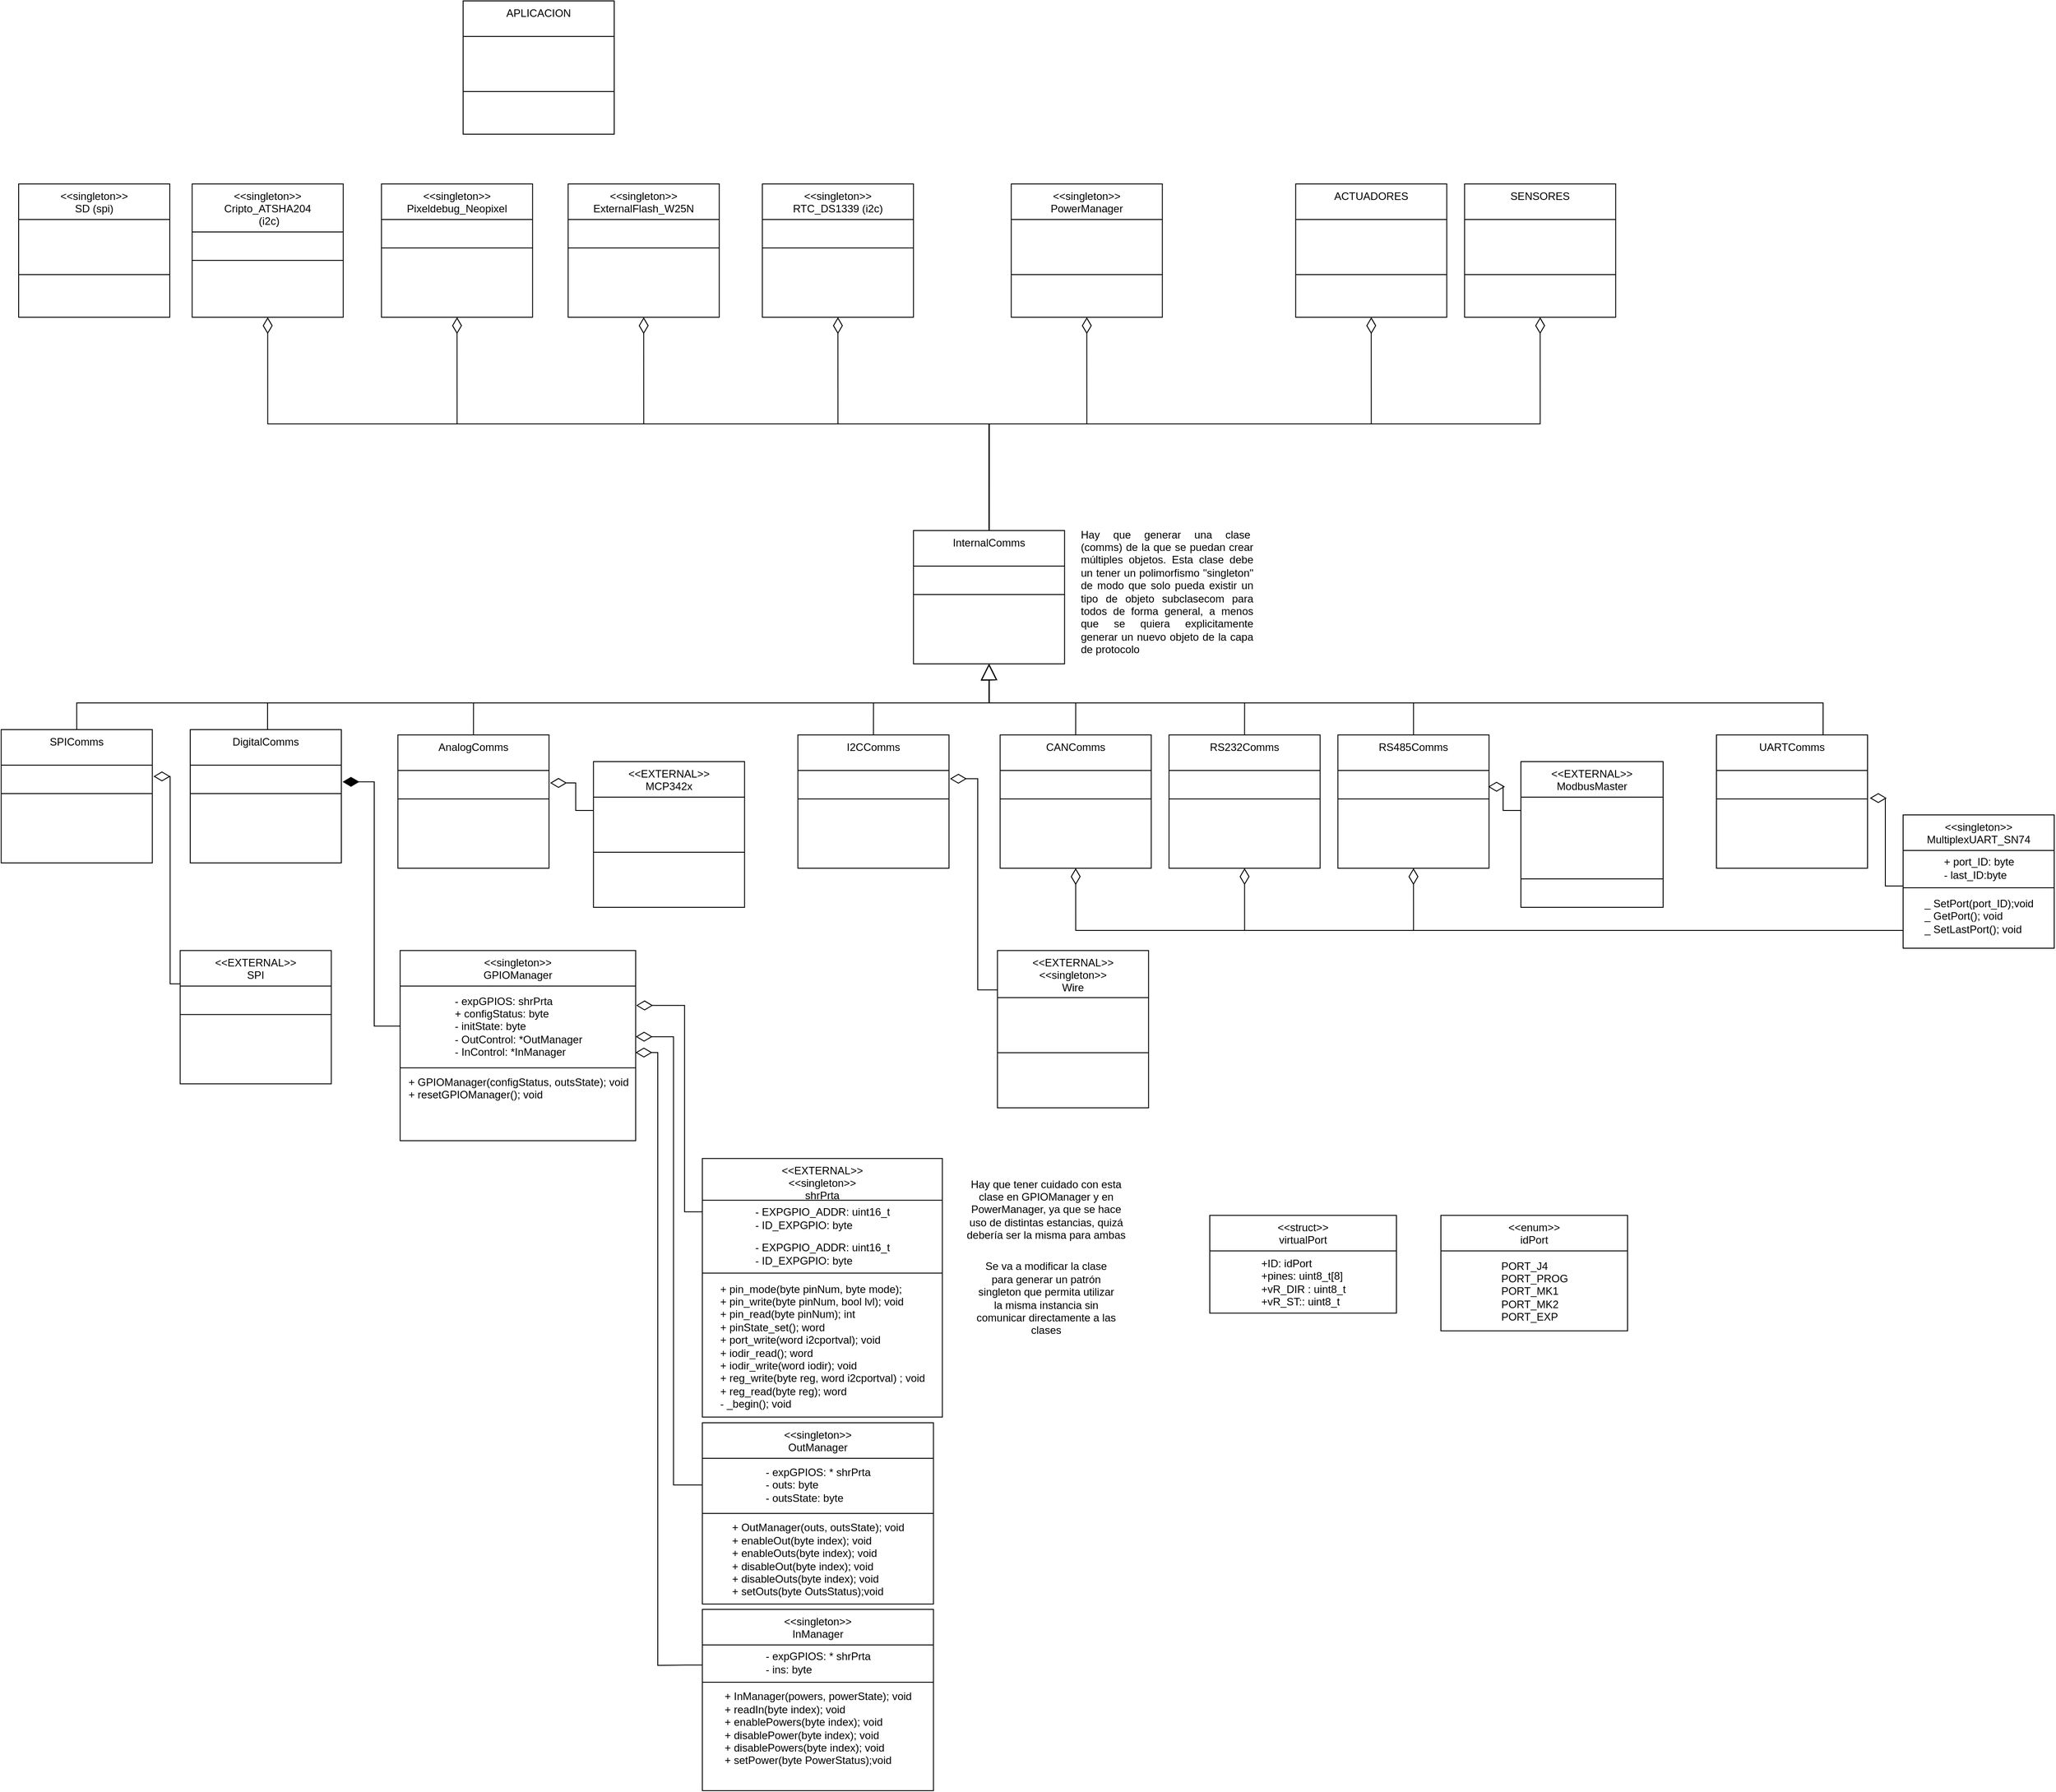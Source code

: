 <mxfile version="24.7.8" pages="2">
  <diagram id="3OVvUeIdduPm7GmG8bxR" name="Diagrama principal">
    <mxGraphModel dx="4248" dy="2779" grid="1" gridSize="10" guides="1" tooltips="1" connect="1" arrows="1" fold="1" page="1" pageScale="1" pageWidth="2336" pageHeight="1654" math="0" shadow="0">
      <root>
        <mxCell id="0" />
        <mxCell id="1" parent="0" />
        <mxCell id="Rdkc6Ct5zydoUWQUGEBv-1" style="edgeStyle=orthogonalEdgeStyle;rounded=0;orthogonalLoop=1;jettySize=auto;html=1;entryX=0.5;entryY=1;entryDx=0;entryDy=0;endSize=16;endArrow=diamondThin;endFill=0;" parent="1" source="Rdkc6Ct5zydoUWQUGEBv-4" target="Rdkc6Ct5zydoUWQUGEBv-60" edge="1">
          <mxGeometry relative="1" as="geometry">
            <Array as="points">
              <mxPoint x="-320.85" y="715.95" />
            </Array>
          </mxGeometry>
        </mxCell>
        <mxCell id="Rdkc6Ct5zydoUWQUGEBv-2" style="edgeStyle=orthogonalEdgeStyle;rounded=0;orthogonalLoop=1;jettySize=auto;html=1;entryX=0.5;entryY=1;entryDx=0;entryDy=0;endSize=16;endArrow=diamondThin;endFill=0;" parent="1" source="Rdkc6Ct5zydoUWQUGEBv-4" target="Rdkc6Ct5zydoUWQUGEBv-65" edge="1">
          <mxGeometry relative="1" as="geometry">
            <Array as="points">
              <mxPoint x="-510.85" y="715.95" />
            </Array>
          </mxGeometry>
        </mxCell>
        <mxCell id="Rdkc6Ct5zydoUWQUGEBv-3" style="edgeStyle=orthogonalEdgeStyle;rounded=0;orthogonalLoop=1;jettySize=auto;html=1;entryX=0.5;entryY=1;entryDx=0;entryDy=0;endSize=16;endArrow=diamondThin;endFill=0;" parent="1" source="Rdkc6Ct5zydoUWQUGEBv-4" target="Rdkc6Ct5zydoUWQUGEBv-55" edge="1">
          <mxGeometry relative="1" as="geometry">
            <Array as="points">
              <mxPoint x="-700.85" y="715.95" />
            </Array>
          </mxGeometry>
        </mxCell>
        <mxCell id="Rdkc6Ct5zydoUWQUGEBv-4" value="&lt;&lt;singleton&gt;&gt;&#xa;MultiplexUART_SN74" style="swimlane;fontStyle=0;align=center;verticalAlign=top;childLayout=stackLayout;horizontal=1;startSize=40;horizontalStack=0;resizeParent=1;resizeLast=0;collapsible=1;marginBottom=0;rounded=0;shadow=0;strokeWidth=1;" parent="1" vertex="1">
          <mxGeometry x="230.0" y="585.95" width="170" height="150" as="geometry">
            <mxRectangle x="110" y="560" width="170" height="40" as="alternateBounds" />
          </mxGeometry>
        </mxCell>
        <mxCell id="Rdkc6Ct5zydoUWQUGEBv-5" value="&lt;div style=&quot;text-align: justify;&quot;&gt;&lt;span style=&quot;background-color: initial;&quot;&gt;+ port_ID: byte&lt;/span&gt;&lt;/div&gt;&lt;div style=&quot;text-align: justify;&quot;&gt;- last_ID:byte&lt;/div&gt;" style="text;html=1;align=center;verticalAlign=middle;resizable=0;points=[];autosize=1;strokeColor=none;fillColor=none;" parent="Rdkc6Ct5zydoUWQUGEBv-4" vertex="1">
          <mxGeometry y="40" width="170" height="40" as="geometry" />
        </mxCell>
        <mxCell id="Rdkc6Ct5zydoUWQUGEBv-6" value="" style="line;html=1;strokeWidth=1;align=left;verticalAlign=middle;spacingTop=-1;spacingLeft=3;spacingRight=3;rotatable=0;labelPosition=right;points=[];portConstraint=eastwest;" parent="Rdkc6Ct5zydoUWQUGEBv-4" vertex="1">
          <mxGeometry y="80" width="170" height="4" as="geometry" />
        </mxCell>
        <mxCell id="Rdkc6Ct5zydoUWQUGEBv-7" value="&lt;div style=&quot;text-align: justify;&quot;&gt;&lt;span style=&quot;background-color: initial;&quot;&gt;_ SetPort(port_ID);void&lt;/span&gt;&lt;/div&gt;&lt;div style=&quot;text-align: justify;&quot;&gt;_ GetPort(); void&lt;/div&gt;&lt;div style=&quot;text-align: justify;&quot;&gt;_ SetLastPort(); void&lt;/div&gt;" style="text;html=1;align=center;verticalAlign=middle;resizable=0;points=[];autosize=1;strokeColor=none;fillColor=none;" parent="Rdkc6Ct5zydoUWQUGEBv-4" vertex="1">
          <mxGeometry y="84" width="170" height="60" as="geometry" />
        </mxCell>
        <mxCell id="Rdkc6Ct5zydoUWQUGEBv-12" value="&lt;&lt;singleton&gt;&gt;&#xa;OutManager" style="swimlane;fontStyle=0;align=center;verticalAlign=top;childLayout=stackLayout;horizontal=1;startSize=40;horizontalStack=0;resizeParent=1;resizeLast=0;collapsible=1;marginBottom=0;rounded=0;shadow=0;strokeWidth=1;" parent="1" vertex="1">
          <mxGeometry x="-1120.85" y="1270" width="260" height="204" as="geometry">
            <mxRectangle x="110" y="560" width="170" height="40" as="alternateBounds" />
          </mxGeometry>
        </mxCell>
        <mxCell id="Rdkc6Ct5zydoUWQUGEBv-13" value="&lt;div style=&quot;text-align: justify;&quot;&gt;- expGPIOS: * shrPrta&lt;/div&gt;&lt;div style=&quot;text-align: justify;&quot;&gt;- outs: byte&lt;/div&gt;&lt;div style=&quot;text-align: justify;&quot;&gt;- outsState: byte&lt;/div&gt;" style="text;html=1;align=center;verticalAlign=middle;resizable=0;points=[];autosize=1;strokeColor=none;fillColor=none;" parent="Rdkc6Ct5zydoUWQUGEBv-12" vertex="1">
          <mxGeometry y="40" width="260" height="60" as="geometry" />
        </mxCell>
        <mxCell id="Rdkc6Ct5zydoUWQUGEBv-14" value="" style="line;html=1;strokeWidth=1;align=left;verticalAlign=middle;spacingTop=-1;spacingLeft=3;spacingRight=3;rotatable=0;labelPosition=right;points=[];portConstraint=eastwest;" parent="Rdkc6Ct5zydoUWQUGEBv-12" vertex="1">
          <mxGeometry y="100" width="260" height="4" as="geometry" />
        </mxCell>
        <mxCell id="Rdkc6Ct5zydoUWQUGEBv-15" value="&lt;div style=&quot;text-align: justify;&quot;&gt;+ OutManager(outs,&amp;nbsp;&lt;span style=&quot;background-color: initial;&quot;&gt;outs&lt;/span&gt;&lt;span style=&quot;background-color: initial;&quot;&gt;State); void&lt;/span&gt;&lt;/div&gt;&lt;div style=&quot;text-align: justify;&quot;&gt;+ enableOut(byte index); void&lt;/div&gt;&lt;div style=&quot;text-align: justify;&quot;&gt;+ enableOuts(byte index); void&lt;/div&gt;&lt;div style=&quot;text-align: justify;&quot;&gt;+ disableOut(byte index); void&lt;/div&gt;&lt;div style=&quot;text-align: justify;&quot;&gt;+ disableOuts(byte index); void&lt;/div&gt;&lt;div style=&quot;text-align: justify;&quot;&gt;+ setOuts(byte OutsStatus);void&lt;/div&gt;" style="text;html=1;align=center;verticalAlign=middle;resizable=0;points=[];autosize=1;strokeColor=none;fillColor=none;" parent="Rdkc6Ct5zydoUWQUGEBv-12" vertex="1">
          <mxGeometry y="104" width="260" height="100" as="geometry" />
        </mxCell>
        <mxCell id="Rdkc6Ct5zydoUWQUGEBv-16" value="&lt;&lt;singleton&gt;&gt;&#xa;InManager" style="swimlane;fontStyle=0;align=center;verticalAlign=top;childLayout=stackLayout;horizontal=1;startSize=40;horizontalStack=0;resizeParent=1;resizeLast=0;collapsible=1;marginBottom=0;rounded=0;shadow=0;strokeWidth=1;" parent="1" vertex="1">
          <mxGeometry x="-1120.85" y="1480" width="260" height="204" as="geometry">
            <mxRectangle x="110" y="560" width="170" height="40" as="alternateBounds" />
          </mxGeometry>
        </mxCell>
        <mxCell id="Rdkc6Ct5zydoUWQUGEBv-17" value="&lt;div style=&quot;text-align: justify;&quot;&gt;- expGPIOS: * shrPrta&lt;/div&gt;&lt;div style=&quot;text-align: justify;&quot;&gt;- ins: byte&lt;br&gt;&lt;/div&gt;" style="text;html=1;align=center;verticalAlign=middle;resizable=0;points=[];autosize=1;strokeColor=none;fillColor=none;" parent="Rdkc6Ct5zydoUWQUGEBv-16" vertex="1">
          <mxGeometry y="40" width="260" height="40" as="geometry" />
        </mxCell>
        <mxCell id="Rdkc6Ct5zydoUWQUGEBv-18" value="" style="line;html=1;strokeWidth=1;align=left;verticalAlign=middle;spacingTop=-1;spacingLeft=3;spacingRight=3;rotatable=0;labelPosition=right;points=[];portConstraint=eastwest;" parent="Rdkc6Ct5zydoUWQUGEBv-16" vertex="1">
          <mxGeometry y="80" width="260" height="4" as="geometry" />
        </mxCell>
        <mxCell id="Rdkc6Ct5zydoUWQUGEBv-19" value="&lt;div style=&quot;text-align: justify;&quot;&gt;+ InManager(powers, powerState); void&lt;/div&gt;&lt;div style=&quot;text-align: justify;&quot;&gt;+ readIn(byte index); void&lt;/div&gt;&lt;div style=&quot;text-align: justify;&quot;&gt;+ enablePowers(byte index); void&lt;/div&gt;&lt;div style=&quot;text-align: justify;&quot;&gt;+ disablePower(byte index); void&lt;/div&gt;&lt;div style=&quot;text-align: justify;&quot;&gt;+ disablePowers(byte index); void&lt;/div&gt;&lt;div style=&quot;text-align: justify;&quot;&gt;+ setPower(byte PowerStatus);void&lt;/div&gt;" style="text;html=1;align=center;verticalAlign=middle;resizable=0;points=[];autosize=1;strokeColor=none;fillColor=none;" parent="Rdkc6Ct5zydoUWQUGEBv-16" vertex="1">
          <mxGeometry y="84" width="260" height="100" as="geometry" />
        </mxCell>
        <mxCell id="Rdkc6Ct5zydoUWQUGEBv-20" value="&lt;&lt;singleton&gt;&gt;&#xa;GPIOManager" style="swimlane;fontStyle=0;align=center;verticalAlign=top;childLayout=stackLayout;horizontal=1;startSize=40;horizontalStack=0;resizeParent=1;resizeLast=0;collapsible=1;marginBottom=0;rounded=0;shadow=0;strokeWidth=1;" parent="1" vertex="1">
          <mxGeometry x="-1460.85" y="738.6" width="265" height="214" as="geometry">
            <mxRectangle x="110" y="560" width="170" height="40" as="alternateBounds" />
          </mxGeometry>
        </mxCell>
        <mxCell id="Rdkc6Ct5zydoUWQUGEBv-21" value="&lt;div style=&quot;text-align: justify;&quot;&gt;- expGPIOS: shrPrta&lt;/div&gt;&lt;div style=&quot;text-align: justify;&quot;&gt;+ configStatus: byte&lt;/div&gt;&lt;div style=&quot;text-align: justify;&quot;&gt;- initState: byte&lt;/div&gt;&lt;div style=&quot;text-align: justify;&quot;&gt;- OutControl: *OutManager&lt;/div&gt;&lt;div style=&quot;text-align: justify;&quot;&gt;- InControl: *InManager&lt;/div&gt;" style="text;html=1;align=center;verticalAlign=middle;resizable=0;points=[];autosize=1;strokeColor=none;fillColor=none;" parent="Rdkc6Ct5zydoUWQUGEBv-20" vertex="1">
          <mxGeometry y="40" width="265" height="90" as="geometry" />
        </mxCell>
        <mxCell id="Rdkc6Ct5zydoUWQUGEBv-22" value="" style="line;html=1;strokeWidth=1;align=left;verticalAlign=middle;spacingTop=-1;spacingLeft=3;spacingRight=3;rotatable=0;labelPosition=right;points=[];portConstraint=eastwest;" parent="Rdkc6Ct5zydoUWQUGEBv-20" vertex="1">
          <mxGeometry y="130" width="265" height="4" as="geometry" />
        </mxCell>
        <mxCell id="Rdkc6Ct5zydoUWQUGEBv-23" value="&lt;div style=&quot;text-align: justify;&quot;&gt;+ GPIOManager(configStatus,&amp;nbsp;&lt;span style=&quot;background-color: initial;&quot;&gt;outs&lt;/span&gt;&lt;span style=&quot;background-color: initial;&quot;&gt;State); void&lt;/span&gt;&lt;/div&gt;&lt;div style=&quot;text-align: justify;&quot;&gt;&lt;span style=&quot;background-color: initial;&quot;&gt;+ resetGPIOManager(); void&lt;/span&gt;&lt;/div&gt;&lt;div style=&quot;text-align: justify;&quot;&gt;&lt;span style=&quot;background-color: initial;&quot;&gt;&amp;nbsp;&lt;/span&gt;&lt;/div&gt;&lt;div style=&quot;text-align: justify;&quot;&gt;&lt;span style=&quot;background-color: initial;&quot;&gt;&lt;br&gt;&lt;/span&gt;&lt;/div&gt;" style="text;html=1;align=center;verticalAlign=middle;resizable=0;points=[];autosize=1;strokeColor=none;fillColor=none;" parent="Rdkc6Ct5zydoUWQUGEBv-20" vertex="1">
          <mxGeometry y="134" width="265" height="70" as="geometry" />
        </mxCell>
        <mxCell id="Rdkc6Ct5zydoUWQUGEBv-24" value="" style="edgeStyle=orthogonalEdgeStyle;rounded=0;orthogonalLoop=1;jettySize=auto;html=1;endArrow=diamondThin;endFill=0;endSize=16;entryX=1.002;entryY=0.242;entryDx=0;entryDy=0;entryPerimeter=0;" parent="1" source="Rdkc6Ct5zydoUWQUGEBv-9" target="Rdkc6Ct5zydoUWQUGEBv-21" edge="1">
          <mxGeometry relative="1" as="geometry">
            <Array as="points">
              <mxPoint x="-1140.85" y="1032.6" />
              <mxPoint x="-1140.85" y="800.6" />
            </Array>
          </mxGeometry>
        </mxCell>
        <mxCell id="Rdkc6Ct5zydoUWQUGEBv-25" style="edgeStyle=orthogonalEdgeStyle;rounded=0;orthogonalLoop=1;jettySize=auto;html=1;entryX=1;entryY=0.633;entryDx=0;entryDy=0;entryPerimeter=0;endSize=16;endArrow=diamondThin;endFill=0;" parent="1" source="Rdkc6Ct5zydoUWQUGEBv-13" target="Rdkc6Ct5zydoUWQUGEBv-21" edge="1">
          <mxGeometry relative="1" as="geometry" />
        </mxCell>
        <mxCell id="Rdkc6Ct5zydoUWQUGEBv-26" style="edgeStyle=orthogonalEdgeStyle;rounded=0;orthogonalLoop=1;jettySize=auto;html=1;endSize=16;endArrow=diamondThin;endFill=0;entryX=0.999;entryY=0.831;entryDx=0;entryDy=0;entryPerimeter=0;exitX=-0.001;exitY=0.565;exitDx=0;exitDy=0;exitPerimeter=0;" parent="1" source="Rdkc6Ct5zydoUWQUGEBv-17" target="Rdkc6Ct5zydoUWQUGEBv-21" edge="1">
          <mxGeometry relative="1" as="geometry">
            <mxPoint x="-1170.85" y="948.6" as="targetPoint" />
            <Array as="points">
              <mxPoint x="-1140" y="1543" />
              <mxPoint x="-1171" y="1543" />
              <mxPoint x="-1171" y="853" />
            </Array>
            <mxPoint x="-1130" y="1550" as="sourcePoint" />
          </mxGeometry>
        </mxCell>
        <mxCell id="Rdkc6Ct5zydoUWQUGEBv-27" value="&lt;&lt;EXTERNAL&gt;&gt;&#xa;MCP342x" style="swimlane;fontStyle=0;align=center;verticalAlign=top;childLayout=stackLayout;horizontal=1;startSize=40;horizontalStack=0;resizeParent=1;resizeLast=0;collapsible=1;marginBottom=0;rounded=0;shadow=0;strokeWidth=1;" parent="1" vertex="1">
          <mxGeometry x="-1243.35" y="525.95" width="170" height="164" as="geometry">
            <mxRectangle x="110" y="560" width="170" height="40" as="alternateBounds" />
          </mxGeometry>
        </mxCell>
        <mxCell id="Rdkc6Ct5zydoUWQUGEBv-28" value="&lt;div style=&quot;text-align: justify;&quot;&gt;&lt;br&gt;&lt;/div&gt;" style="text;html=1;align=center;verticalAlign=middle;resizable=0;points=[];autosize=1;strokeColor=none;fillColor=none;" parent="Rdkc6Ct5zydoUWQUGEBv-27" vertex="1">
          <mxGeometry y="40" width="170" height="30" as="geometry" />
        </mxCell>
        <mxCell id="Rdkc6Ct5zydoUWQUGEBv-29" value="&lt;div style=&quot;text-align: justify;&quot;&gt;&lt;br&gt;&lt;/div&gt;" style="text;html=1;align=center;verticalAlign=middle;resizable=0;points=[];autosize=1;strokeColor=none;fillColor=none;" parent="Rdkc6Ct5zydoUWQUGEBv-27" vertex="1">
          <mxGeometry y="70" width="170" height="30" as="geometry" />
        </mxCell>
        <mxCell id="Rdkc6Ct5zydoUWQUGEBv-30" value="" style="line;html=1;strokeWidth=1;align=left;verticalAlign=middle;spacingTop=-1;spacingLeft=3;spacingRight=3;rotatable=0;labelPosition=right;points=[];portConstraint=eastwest;" parent="Rdkc6Ct5zydoUWQUGEBv-27" vertex="1">
          <mxGeometry y="100" width="170" height="4" as="geometry" />
        </mxCell>
        <mxCell id="Rdkc6Ct5zydoUWQUGEBv-31" value="&lt;div style=&quot;text-align: justify;&quot;&gt;&lt;br&gt;&lt;/div&gt;" style="text;html=1;align=center;verticalAlign=middle;resizable=0;points=[];autosize=1;strokeColor=none;fillColor=none;" parent="Rdkc6Ct5zydoUWQUGEBv-27" vertex="1">
          <mxGeometry y="104" width="170" height="30" as="geometry" />
        </mxCell>
        <mxCell id="Rdkc6Ct5zydoUWQUGEBv-32" value="&lt;div style=&quot;text-align: justify;&quot;&gt;&lt;br&gt;&lt;/div&gt;" style="text;html=1;align=center;verticalAlign=middle;resizable=0;points=[];autosize=1;strokeColor=none;fillColor=none;" parent="Rdkc6Ct5zydoUWQUGEBv-27" vertex="1">
          <mxGeometry y="134" width="170" height="30" as="geometry" />
        </mxCell>
        <mxCell id="Rdkc6Ct5zydoUWQUGEBv-33" value="&lt;&lt;singleton&gt;&gt;&#xa;RTC_DS1339 (i2c)" style="swimlane;fontStyle=0;align=center;verticalAlign=top;childLayout=stackLayout;horizontal=1;startSize=40;horizontalStack=0;resizeParent=1;resizeLast=0;collapsible=1;marginBottom=0;rounded=0;shadow=0;strokeWidth=1;" parent="1" vertex="1">
          <mxGeometry x="-1053.35" y="-124.05" width="170" height="150" as="geometry">
            <mxRectangle x="110" y="560" width="170" height="40" as="alternateBounds" />
          </mxGeometry>
        </mxCell>
        <mxCell id="Rdkc6Ct5zydoUWQUGEBv-34" value="&lt;div style=&quot;text-align: justify;&quot;&gt;&lt;br&gt;&lt;/div&gt;" style="text;html=1;align=center;verticalAlign=middle;resizable=0;points=[];autosize=1;strokeColor=none;fillColor=none;" parent="Rdkc6Ct5zydoUWQUGEBv-33" vertex="1">
          <mxGeometry y="40" width="170" height="30" as="geometry" />
        </mxCell>
        <mxCell id="Rdkc6Ct5zydoUWQUGEBv-35" value="" style="line;html=1;strokeWidth=1;align=left;verticalAlign=middle;spacingTop=-1;spacingLeft=3;spacingRight=3;rotatable=0;labelPosition=right;points=[];portConstraint=eastwest;" parent="Rdkc6Ct5zydoUWQUGEBv-33" vertex="1">
          <mxGeometry y="70" width="170" height="4" as="geometry" />
        </mxCell>
        <mxCell id="Rdkc6Ct5zydoUWQUGEBv-36" value="&lt;div style=&quot;text-align: justify;&quot;&gt;&lt;br&gt;&lt;/div&gt;" style="text;html=1;align=center;verticalAlign=middle;resizable=0;points=[];autosize=1;strokeColor=none;fillColor=none;" parent="Rdkc6Ct5zydoUWQUGEBv-33" vertex="1">
          <mxGeometry y="74" width="170" height="30" as="geometry" />
        </mxCell>
        <mxCell id="Rdkc6Ct5zydoUWQUGEBv-37" value="&lt;&lt;singleton&gt;&gt;&#xa;Pixeldebug_Neopixel&#xa;" style="swimlane;fontStyle=0;align=center;verticalAlign=top;childLayout=stackLayout;horizontal=1;startSize=40;horizontalStack=0;resizeParent=1;resizeLast=0;collapsible=1;marginBottom=0;rounded=0;shadow=0;strokeWidth=1;" parent="1" vertex="1">
          <mxGeometry x="-1481.85" y="-124.05" width="170" height="150" as="geometry">
            <mxRectangle x="110" y="560" width="170" height="40" as="alternateBounds" />
          </mxGeometry>
        </mxCell>
        <mxCell id="Rdkc6Ct5zydoUWQUGEBv-38" value="&lt;div style=&quot;text-align: justify;&quot;&gt;&lt;br&gt;&lt;/div&gt;" style="text;html=1;align=center;verticalAlign=middle;resizable=0;points=[];autosize=1;strokeColor=none;fillColor=none;" parent="Rdkc6Ct5zydoUWQUGEBv-37" vertex="1">
          <mxGeometry y="40" width="170" height="30" as="geometry" />
        </mxCell>
        <mxCell id="Rdkc6Ct5zydoUWQUGEBv-39" value="" style="line;html=1;strokeWidth=1;align=left;verticalAlign=middle;spacingTop=-1;spacingLeft=3;spacingRight=3;rotatable=0;labelPosition=right;points=[];portConstraint=eastwest;" parent="Rdkc6Ct5zydoUWQUGEBv-37" vertex="1">
          <mxGeometry y="70" width="170" height="4" as="geometry" />
        </mxCell>
        <mxCell id="Rdkc6Ct5zydoUWQUGEBv-40" value="&lt;div style=&quot;text-align: justify;&quot;&gt;&lt;br&gt;&lt;/div&gt;" style="text;html=1;align=center;verticalAlign=middle;resizable=0;points=[];autosize=1;strokeColor=none;fillColor=none;" parent="Rdkc6Ct5zydoUWQUGEBv-37" vertex="1">
          <mxGeometry y="74" width="170" height="30" as="geometry" />
        </mxCell>
        <mxCell id="Rdkc6Ct5zydoUWQUGEBv-41" value="&lt;&lt;singleton&gt;&gt;&#xa;ExternalFlash_W25N&#xa;" style="swimlane;fontStyle=0;align=center;verticalAlign=top;childLayout=stackLayout;horizontal=1;startSize=40;horizontalStack=0;resizeParent=1;resizeLast=0;collapsible=1;marginBottom=0;rounded=0;shadow=0;strokeWidth=1;" parent="1" vertex="1">
          <mxGeometry x="-1271.85" y="-124.05" width="170" height="150" as="geometry">
            <mxRectangle x="110" y="560" width="170" height="40" as="alternateBounds" />
          </mxGeometry>
        </mxCell>
        <mxCell id="Rdkc6Ct5zydoUWQUGEBv-42" value="&lt;div style=&quot;text-align: justify;&quot;&gt;&lt;br&gt;&lt;/div&gt;" style="text;html=1;align=center;verticalAlign=middle;resizable=0;points=[];autosize=1;strokeColor=none;fillColor=none;" parent="Rdkc6Ct5zydoUWQUGEBv-41" vertex="1">
          <mxGeometry y="40" width="170" height="30" as="geometry" />
        </mxCell>
        <mxCell id="Rdkc6Ct5zydoUWQUGEBv-43" value="" style="line;html=1;strokeWidth=1;align=left;verticalAlign=middle;spacingTop=-1;spacingLeft=3;spacingRight=3;rotatable=0;labelPosition=right;points=[];portConstraint=eastwest;" parent="Rdkc6Ct5zydoUWQUGEBv-41" vertex="1">
          <mxGeometry y="70" width="170" height="4" as="geometry" />
        </mxCell>
        <mxCell id="Rdkc6Ct5zydoUWQUGEBv-44" value="&lt;div style=&quot;text-align: justify;&quot;&gt;&lt;br&gt;&lt;/div&gt;" style="text;html=1;align=center;verticalAlign=middle;resizable=0;points=[];autosize=1;strokeColor=none;fillColor=none;" parent="Rdkc6Ct5zydoUWQUGEBv-41" vertex="1">
          <mxGeometry y="74" width="170" height="30" as="geometry" />
        </mxCell>
        <mxCell id="Rdkc6Ct5zydoUWQUGEBv-45" value="&lt;&lt;singleton&gt;&gt;&#xa;Cripto_ATSHA204&#xa; (i2c)" style="swimlane;fontStyle=0;align=center;verticalAlign=top;childLayout=stackLayout;horizontal=1;startSize=54;horizontalStack=0;resizeParent=1;resizeLast=0;collapsible=1;marginBottom=0;rounded=0;shadow=0;strokeWidth=1;" parent="1" vertex="1">
          <mxGeometry x="-1694.85" y="-124.05" width="170" height="150" as="geometry">
            <mxRectangle x="110" y="560" width="170" height="40" as="alternateBounds" />
          </mxGeometry>
        </mxCell>
        <mxCell id="Rdkc6Ct5zydoUWQUGEBv-46" value="&lt;div style=&quot;text-align: justify;&quot;&gt;&lt;br&gt;&lt;/div&gt;" style="text;html=1;align=center;verticalAlign=middle;resizable=0;points=[];autosize=1;strokeColor=none;fillColor=none;" parent="Rdkc6Ct5zydoUWQUGEBv-45" vertex="1">
          <mxGeometry y="54" width="170" height="30" as="geometry" />
        </mxCell>
        <mxCell id="Rdkc6Ct5zydoUWQUGEBv-47" value="" style="line;html=1;strokeWidth=1;align=left;verticalAlign=middle;spacingTop=-1;spacingLeft=3;spacingRight=3;rotatable=0;labelPosition=right;points=[];portConstraint=eastwest;" parent="Rdkc6Ct5zydoUWQUGEBv-45" vertex="1">
          <mxGeometry y="84" width="170" height="4" as="geometry" />
        </mxCell>
        <mxCell id="Rdkc6Ct5zydoUWQUGEBv-48" value="&lt;div style=&quot;text-align: justify;&quot;&gt;&lt;br&gt;&lt;/div&gt;" style="text;html=1;align=center;verticalAlign=middle;resizable=0;points=[];autosize=1;strokeColor=none;fillColor=none;" parent="Rdkc6Ct5zydoUWQUGEBv-45" vertex="1">
          <mxGeometry y="88" width="170" height="30" as="geometry" />
        </mxCell>
        <mxCell id="Rdkc6Ct5zydoUWQUGEBv-49" style="edgeStyle=orthogonalEdgeStyle;rounded=0;orthogonalLoop=1;jettySize=auto;html=1;exitX=0.5;exitY=0;exitDx=0;exitDy=0;entryX=0.5;entryY=1;entryDx=0;entryDy=0;endSize=16;endArrow=block;endFill=0;" parent="1" source="Rdkc6Ct5zydoUWQUGEBv-50" target="Rdkc6Ct5zydoUWQUGEBv-104" edge="1">
          <mxGeometry relative="1" as="geometry">
            <Array as="points">
              <mxPoint x="-928" y="460" />
              <mxPoint x="-798" y="460" />
            </Array>
          </mxGeometry>
        </mxCell>
        <mxCell id="Rdkc6Ct5zydoUWQUGEBv-50" value="I2CComms" style="swimlane;fontStyle=0;align=center;verticalAlign=top;childLayout=stackLayout;horizontal=1;startSize=40;horizontalStack=0;resizeParent=1;resizeLast=0;collapsible=1;marginBottom=0;rounded=0;shadow=0;strokeWidth=1;" parent="1" vertex="1">
          <mxGeometry x="-1013.35" y="495.95" width="170" height="150" as="geometry">
            <mxRectangle x="110" y="560" width="170" height="40" as="alternateBounds" />
          </mxGeometry>
        </mxCell>
        <mxCell id="Rdkc6Ct5zydoUWQUGEBv-51" value="&lt;div style=&quot;text-align: justify;&quot;&gt;&lt;br&gt;&lt;/div&gt;" style="text;html=1;align=center;verticalAlign=middle;resizable=0;points=[];autosize=1;strokeColor=none;fillColor=none;" parent="Rdkc6Ct5zydoUWQUGEBv-50" vertex="1">
          <mxGeometry y="40" width="170" height="30" as="geometry" />
        </mxCell>
        <mxCell id="Rdkc6Ct5zydoUWQUGEBv-52" value="" style="line;html=1;strokeWidth=1;align=left;verticalAlign=middle;spacingTop=-1;spacingLeft=3;spacingRight=3;rotatable=0;labelPosition=right;points=[];portConstraint=eastwest;" parent="Rdkc6Ct5zydoUWQUGEBv-50" vertex="1">
          <mxGeometry y="70" width="170" height="4" as="geometry" />
        </mxCell>
        <mxCell id="Rdkc6Ct5zydoUWQUGEBv-53" value="&lt;div style=&quot;text-align: justify;&quot;&gt;&lt;br&gt;&lt;/div&gt;" style="text;html=1;align=center;verticalAlign=middle;resizable=0;points=[];autosize=1;strokeColor=none;fillColor=none;" parent="Rdkc6Ct5zydoUWQUGEBv-50" vertex="1">
          <mxGeometry y="74" width="170" height="30" as="geometry" />
        </mxCell>
        <mxCell id="Rdkc6Ct5zydoUWQUGEBv-54" style="edgeStyle=orthogonalEdgeStyle;rounded=0;orthogonalLoop=1;jettySize=auto;html=1;exitX=0.5;exitY=0;exitDx=0;exitDy=0;entryX=0.5;entryY=1;entryDx=0;entryDy=0;endSize=16;endArrow=block;endFill=0;" parent="1" source="Rdkc6Ct5zydoUWQUGEBv-55" target="Rdkc6Ct5zydoUWQUGEBv-104" edge="1">
          <mxGeometry relative="1" as="geometry">
            <Array as="points">
              <mxPoint x="-701" y="460" />
              <mxPoint x="-798" y="460" />
            </Array>
          </mxGeometry>
        </mxCell>
        <mxCell id="Rdkc6Ct5zydoUWQUGEBv-55" value="CANComms" style="swimlane;fontStyle=0;align=center;verticalAlign=top;childLayout=stackLayout;horizontal=1;startSize=40;horizontalStack=0;resizeParent=1;resizeLast=0;collapsible=1;marginBottom=0;rounded=0;shadow=0;strokeWidth=1;" parent="1" vertex="1">
          <mxGeometry x="-785.85" y="495.95" width="170" height="150" as="geometry">
            <mxRectangle x="110" y="560" width="170" height="40" as="alternateBounds" />
          </mxGeometry>
        </mxCell>
        <mxCell id="Rdkc6Ct5zydoUWQUGEBv-56" value="&lt;div style=&quot;text-align: justify;&quot;&gt;&lt;br&gt;&lt;/div&gt;" style="text;html=1;align=center;verticalAlign=middle;resizable=0;points=[];autosize=1;strokeColor=none;fillColor=none;" parent="Rdkc6Ct5zydoUWQUGEBv-55" vertex="1">
          <mxGeometry y="40" width="170" height="30" as="geometry" />
        </mxCell>
        <mxCell id="Rdkc6Ct5zydoUWQUGEBv-57" value="" style="line;html=1;strokeWidth=1;align=left;verticalAlign=middle;spacingTop=-1;spacingLeft=3;spacingRight=3;rotatable=0;labelPosition=right;points=[];portConstraint=eastwest;" parent="Rdkc6Ct5zydoUWQUGEBv-55" vertex="1">
          <mxGeometry y="70" width="170" height="4" as="geometry" />
        </mxCell>
        <mxCell id="Rdkc6Ct5zydoUWQUGEBv-58" value="&lt;div style=&quot;text-align: justify;&quot;&gt;&lt;br&gt;&lt;/div&gt;" style="text;html=1;align=center;verticalAlign=middle;resizable=0;points=[];autosize=1;strokeColor=none;fillColor=none;" parent="Rdkc6Ct5zydoUWQUGEBv-55" vertex="1">
          <mxGeometry y="74" width="170" height="30" as="geometry" />
        </mxCell>
        <mxCell id="Rdkc6Ct5zydoUWQUGEBv-59" style="edgeStyle=orthogonalEdgeStyle;rounded=0;orthogonalLoop=1;jettySize=auto;html=1;entryX=0.5;entryY=1;entryDx=0;entryDy=0;endSize=16;endArrow=block;endFill=0;" parent="1" source="Rdkc6Ct5zydoUWQUGEBv-60" target="Rdkc6Ct5zydoUWQUGEBv-104" edge="1">
          <mxGeometry relative="1" as="geometry">
            <Array as="points">
              <mxPoint x="-321" y="460" />
              <mxPoint x="-798" y="460" />
            </Array>
          </mxGeometry>
        </mxCell>
        <mxCell id="Rdkc6Ct5zydoUWQUGEBv-60" value="RS485Comms" style="swimlane;fontStyle=0;align=center;verticalAlign=top;childLayout=stackLayout;horizontal=1;startSize=40;horizontalStack=0;resizeParent=1;resizeLast=0;collapsible=1;marginBottom=0;rounded=0;shadow=0;strokeWidth=1;" parent="1" vertex="1">
          <mxGeometry x="-405.85" y="495.95" width="170" height="150" as="geometry">
            <mxRectangle x="110" y="560" width="170" height="40" as="alternateBounds" />
          </mxGeometry>
        </mxCell>
        <mxCell id="Rdkc6Ct5zydoUWQUGEBv-61" value="&lt;div style=&quot;text-align: justify;&quot;&gt;&lt;br&gt;&lt;/div&gt;" style="text;html=1;align=center;verticalAlign=middle;resizable=0;points=[];autosize=1;strokeColor=none;fillColor=none;" parent="Rdkc6Ct5zydoUWQUGEBv-60" vertex="1">
          <mxGeometry y="40" width="170" height="30" as="geometry" />
        </mxCell>
        <mxCell id="Rdkc6Ct5zydoUWQUGEBv-62" value="" style="line;html=1;strokeWidth=1;align=left;verticalAlign=middle;spacingTop=-1;spacingLeft=3;spacingRight=3;rotatable=0;labelPosition=right;points=[];portConstraint=eastwest;" parent="Rdkc6Ct5zydoUWQUGEBv-60" vertex="1">
          <mxGeometry y="70" width="170" height="4" as="geometry" />
        </mxCell>
        <mxCell id="Rdkc6Ct5zydoUWQUGEBv-63" value="&lt;div style=&quot;text-align: justify;&quot;&gt;&lt;br&gt;&lt;/div&gt;" style="text;html=1;align=center;verticalAlign=middle;resizable=0;points=[];autosize=1;strokeColor=none;fillColor=none;" parent="Rdkc6Ct5zydoUWQUGEBv-60" vertex="1">
          <mxGeometry y="74" width="170" height="30" as="geometry" />
        </mxCell>
        <mxCell id="Rdkc6Ct5zydoUWQUGEBv-64" style="edgeStyle=orthogonalEdgeStyle;rounded=0;orthogonalLoop=1;jettySize=auto;html=1;exitX=0.5;exitY=0;exitDx=0;exitDy=0;entryX=0.5;entryY=1;entryDx=0;entryDy=0;endSize=16;endArrow=block;endFill=0;" parent="1" source="Rdkc6Ct5zydoUWQUGEBv-65" target="Rdkc6Ct5zydoUWQUGEBv-104" edge="1">
          <mxGeometry relative="1" as="geometry">
            <Array as="points">
              <mxPoint x="-511" y="460" />
              <mxPoint x="-798" y="460" />
            </Array>
          </mxGeometry>
        </mxCell>
        <mxCell id="Rdkc6Ct5zydoUWQUGEBv-65" value="RS232Comms" style="swimlane;fontStyle=0;align=center;verticalAlign=top;childLayout=stackLayout;horizontal=1;startSize=40;horizontalStack=0;resizeParent=1;resizeLast=0;collapsible=1;marginBottom=0;rounded=0;shadow=0;strokeWidth=1;" parent="1" vertex="1">
          <mxGeometry x="-595.85" y="495.95" width="170" height="150" as="geometry">
            <mxRectangle x="110" y="560" width="170" height="40" as="alternateBounds" />
          </mxGeometry>
        </mxCell>
        <mxCell id="Rdkc6Ct5zydoUWQUGEBv-66" value="&lt;div style=&quot;text-align: justify;&quot;&gt;&lt;br&gt;&lt;/div&gt;" style="text;html=1;align=center;verticalAlign=middle;resizable=0;points=[];autosize=1;strokeColor=none;fillColor=none;" parent="Rdkc6Ct5zydoUWQUGEBv-65" vertex="1">
          <mxGeometry y="40" width="170" height="30" as="geometry" />
        </mxCell>
        <mxCell id="Rdkc6Ct5zydoUWQUGEBv-67" value="" style="line;html=1;strokeWidth=1;align=left;verticalAlign=middle;spacingTop=-1;spacingLeft=3;spacingRight=3;rotatable=0;labelPosition=right;points=[];portConstraint=eastwest;" parent="Rdkc6Ct5zydoUWQUGEBv-65" vertex="1">
          <mxGeometry y="70" width="170" height="4" as="geometry" />
        </mxCell>
        <mxCell id="Rdkc6Ct5zydoUWQUGEBv-68" value="&lt;div style=&quot;text-align: justify;&quot;&gt;&lt;br&gt;&lt;/div&gt;" style="text;html=1;align=center;verticalAlign=middle;resizable=0;points=[];autosize=1;strokeColor=none;fillColor=none;" parent="Rdkc6Ct5zydoUWQUGEBv-65" vertex="1">
          <mxGeometry y="74" width="170" height="30" as="geometry" />
        </mxCell>
        <mxCell id="Rdkc6Ct5zydoUWQUGEBv-69" style="edgeStyle=orthogonalEdgeStyle;rounded=0;orthogonalLoop=1;jettySize=auto;html=1;exitX=0.5;exitY=0;exitDx=0;exitDy=0;entryX=0.5;entryY=1;entryDx=0;entryDy=0;endSize=16;endArrow=block;endFill=0;" parent="1" source="Rdkc6Ct5zydoUWQUGEBv-70" target="Rdkc6Ct5zydoUWQUGEBv-104" edge="1">
          <mxGeometry relative="1" as="geometry">
            <Array as="points">
              <mxPoint x="140" y="496" />
              <mxPoint x="140" y="460" />
              <mxPoint x="-798" y="460" />
            </Array>
          </mxGeometry>
        </mxCell>
        <mxCell id="Rdkc6Ct5zydoUWQUGEBv-70" value="UARTComms" style="swimlane;fontStyle=0;align=center;verticalAlign=top;childLayout=stackLayout;horizontal=1;startSize=40;horizontalStack=0;resizeParent=1;resizeLast=0;collapsible=1;marginBottom=0;rounded=0;shadow=0;strokeWidth=1;" parent="1" vertex="1">
          <mxGeometry x="20.0" y="495.95" width="170" height="150" as="geometry">
            <mxRectangle x="110" y="560" width="170" height="40" as="alternateBounds" />
          </mxGeometry>
        </mxCell>
        <mxCell id="Rdkc6Ct5zydoUWQUGEBv-71" value="&lt;div style=&quot;text-align: justify;&quot;&gt;&lt;br&gt;&lt;/div&gt;" style="text;html=1;align=center;verticalAlign=middle;resizable=0;points=[];autosize=1;strokeColor=none;fillColor=none;" parent="Rdkc6Ct5zydoUWQUGEBv-70" vertex="1">
          <mxGeometry y="40" width="170" height="30" as="geometry" />
        </mxCell>
        <mxCell id="Rdkc6Ct5zydoUWQUGEBv-72" value="" style="line;html=1;strokeWidth=1;align=left;verticalAlign=middle;spacingTop=-1;spacingLeft=3;spacingRight=3;rotatable=0;labelPosition=right;points=[];portConstraint=eastwest;" parent="Rdkc6Ct5zydoUWQUGEBv-70" vertex="1">
          <mxGeometry y="70" width="170" height="4" as="geometry" />
        </mxCell>
        <mxCell id="Rdkc6Ct5zydoUWQUGEBv-73" value="&lt;div style=&quot;text-align: justify;&quot;&gt;&lt;br&gt;&lt;/div&gt;" style="text;html=1;align=center;verticalAlign=middle;resizable=0;points=[];autosize=1;strokeColor=none;fillColor=none;" parent="Rdkc6Ct5zydoUWQUGEBv-70" vertex="1">
          <mxGeometry y="74" width="170" height="30" as="geometry" />
        </mxCell>
        <mxCell id="Rdkc6Ct5zydoUWQUGEBv-74" style="edgeStyle=orthogonalEdgeStyle;rounded=0;orthogonalLoop=1;jettySize=auto;html=1;entryX=1.015;entryY=-0.095;entryDx=0;entryDy=0;entryPerimeter=0;endSize=16;endArrow=diamondThin;endFill=0;" parent="1" source="Rdkc6Ct5zydoUWQUGEBv-4" target="Rdkc6Ct5zydoUWQUGEBv-73" edge="1">
          <mxGeometry relative="1" as="geometry">
            <Array as="points">
              <mxPoint x="210.0" y="665.95" />
              <mxPoint x="210.0" y="566.95" />
            </Array>
          </mxGeometry>
        </mxCell>
        <mxCell id="Rdkc6Ct5zydoUWQUGEBv-75" style="edgeStyle=orthogonalEdgeStyle;rounded=0;orthogonalLoop=1;jettySize=auto;html=1;exitX=0.5;exitY=0;exitDx=0;exitDy=0;entryX=0.5;entryY=1;entryDx=0;entryDy=0;endSize=16;endArrow=block;endFill=0;" parent="1" source="Rdkc6Ct5zydoUWQUGEBv-76" target="Rdkc6Ct5zydoUWQUGEBv-104" edge="1">
          <mxGeometry relative="1" as="geometry">
            <Array as="points">
              <mxPoint x="-1825" y="460" />
              <mxPoint x="-798" y="460" />
            </Array>
          </mxGeometry>
        </mxCell>
        <mxCell id="Rdkc6Ct5zydoUWQUGEBv-76" value="SPIComms&#xa;" style="swimlane;fontStyle=0;align=center;verticalAlign=top;childLayout=stackLayout;horizontal=1;startSize=40;horizontalStack=0;resizeParent=1;resizeLast=0;collapsible=1;marginBottom=0;rounded=0;shadow=0;strokeWidth=1;" parent="1" vertex="1">
          <mxGeometry x="-1909.65" y="490" width="170" height="150" as="geometry">
            <mxRectangle x="110" y="560" width="170" height="40" as="alternateBounds" />
          </mxGeometry>
        </mxCell>
        <mxCell id="Rdkc6Ct5zydoUWQUGEBv-77" value="&lt;div style=&quot;text-align: justify;&quot;&gt;&lt;br&gt;&lt;/div&gt;" style="text;html=1;align=center;verticalAlign=middle;resizable=0;points=[];autosize=1;strokeColor=none;fillColor=none;" parent="Rdkc6Ct5zydoUWQUGEBv-76" vertex="1">
          <mxGeometry y="40" width="170" height="30" as="geometry" />
        </mxCell>
        <mxCell id="Rdkc6Ct5zydoUWQUGEBv-78" value="" style="line;html=1;strokeWidth=1;align=left;verticalAlign=middle;spacingTop=-1;spacingLeft=3;spacingRight=3;rotatable=0;labelPosition=right;points=[];portConstraint=eastwest;" parent="Rdkc6Ct5zydoUWQUGEBv-76" vertex="1">
          <mxGeometry y="70" width="170" height="4" as="geometry" />
        </mxCell>
        <mxCell id="Rdkc6Ct5zydoUWQUGEBv-79" value="&lt;div style=&quot;text-align: justify;&quot;&gt;&lt;br&gt;&lt;/div&gt;" style="text;html=1;align=center;verticalAlign=middle;resizable=0;points=[];autosize=1;strokeColor=none;fillColor=none;" parent="Rdkc6Ct5zydoUWQUGEBv-76" vertex="1">
          <mxGeometry y="74" width="170" height="30" as="geometry" />
        </mxCell>
        <mxCell id="Rdkc6Ct5zydoUWQUGEBv-80" style="edgeStyle=orthogonalEdgeStyle;rounded=0;orthogonalLoop=1;jettySize=auto;html=1;exitX=0.5;exitY=0;exitDx=0;exitDy=0;entryX=0.5;entryY=1;entryDx=0;entryDy=0;endSize=16;endArrow=block;endFill=0;" parent="1" source="Rdkc6Ct5zydoUWQUGEBv-81" target="Rdkc6Ct5zydoUWQUGEBv-104" edge="1">
          <mxGeometry relative="1" as="geometry">
            <Array as="points">
              <mxPoint x="-1378" y="460" />
              <mxPoint x="-798" y="460" />
            </Array>
          </mxGeometry>
        </mxCell>
        <mxCell id="Rdkc6Ct5zydoUWQUGEBv-81" value="AnalogComms" style="swimlane;fontStyle=0;align=center;verticalAlign=top;childLayout=stackLayout;horizontal=1;startSize=40;horizontalStack=0;resizeParent=1;resizeLast=0;collapsible=1;marginBottom=0;rounded=0;shadow=0;strokeWidth=1;" parent="1" vertex="1">
          <mxGeometry x="-1463.35" y="495.95" width="170" height="150" as="geometry">
            <mxRectangle x="110" y="560" width="170" height="40" as="alternateBounds" />
          </mxGeometry>
        </mxCell>
        <mxCell id="Rdkc6Ct5zydoUWQUGEBv-82" value="&lt;div style=&quot;text-align: justify;&quot;&gt;&lt;br&gt;&lt;/div&gt;" style="text;html=1;align=center;verticalAlign=middle;resizable=0;points=[];autosize=1;strokeColor=none;fillColor=none;" parent="Rdkc6Ct5zydoUWQUGEBv-81" vertex="1">
          <mxGeometry y="40" width="170" height="30" as="geometry" />
        </mxCell>
        <mxCell id="Rdkc6Ct5zydoUWQUGEBv-83" value="" style="line;html=1;strokeWidth=1;align=left;verticalAlign=middle;spacingTop=-1;spacingLeft=3;spacingRight=3;rotatable=0;labelPosition=right;points=[];portConstraint=eastwest;" parent="Rdkc6Ct5zydoUWQUGEBv-81" vertex="1">
          <mxGeometry y="70" width="170" height="4" as="geometry" />
        </mxCell>
        <mxCell id="Rdkc6Ct5zydoUWQUGEBv-84" value="&lt;div style=&quot;text-align: justify;&quot;&gt;&lt;br&gt;&lt;/div&gt;" style="text;html=1;align=center;verticalAlign=middle;resizable=0;points=[];autosize=1;strokeColor=none;fillColor=none;" parent="Rdkc6Ct5zydoUWQUGEBv-81" vertex="1">
          <mxGeometry y="74" width="170" height="30" as="geometry" />
        </mxCell>
        <mxCell id="Rdkc6Ct5zydoUWQUGEBv-85" value="&lt;div style=&quot;text-align: justify;&quot;&gt;&lt;br&gt;&lt;/div&gt;" style="text;html=1;align=center;verticalAlign=middle;resizable=0;points=[];autosize=1;strokeColor=none;fillColor=none;" parent="Rdkc6Ct5zydoUWQUGEBv-81" vertex="1">
          <mxGeometry y="104" width="170" height="30" as="geometry" />
        </mxCell>
        <mxCell id="Rdkc6Ct5zydoUWQUGEBv-86" style="edgeStyle=orthogonalEdgeStyle;rounded=0;orthogonalLoop=1;jettySize=auto;html=1;exitX=0.5;exitY=0;exitDx=0;exitDy=0;entryX=0.5;entryY=1;entryDx=0;entryDy=0;endSize=16;endArrow=block;endFill=0;" parent="1" source="Rdkc6Ct5zydoUWQUGEBv-87" target="Rdkc6Ct5zydoUWQUGEBv-104" edge="1">
          <mxGeometry relative="1" as="geometry">
            <Array as="points">
              <mxPoint x="-1610" y="490" />
              <mxPoint x="-1610" y="460" />
              <mxPoint x="-798" y="460" />
            </Array>
          </mxGeometry>
        </mxCell>
        <mxCell id="Rdkc6Ct5zydoUWQUGEBv-87" value="DigitalComms" style="swimlane;fontStyle=0;align=center;verticalAlign=top;childLayout=stackLayout;horizontal=1;startSize=40;horizontalStack=0;resizeParent=1;resizeLast=0;collapsible=1;marginBottom=0;rounded=0;shadow=0;strokeWidth=1;" parent="1" vertex="1">
          <mxGeometry x="-1697" y="490" width="170" height="150" as="geometry">
            <mxRectangle x="110" y="560" width="170" height="40" as="alternateBounds" />
          </mxGeometry>
        </mxCell>
        <mxCell id="Rdkc6Ct5zydoUWQUGEBv-88" value="&lt;div style=&quot;text-align: justify;&quot;&gt;&lt;br&gt;&lt;/div&gt;" style="text;html=1;align=center;verticalAlign=middle;resizable=0;points=[];autosize=1;strokeColor=none;fillColor=none;" parent="Rdkc6Ct5zydoUWQUGEBv-87" vertex="1">
          <mxGeometry y="40" width="170" height="30" as="geometry" />
        </mxCell>
        <mxCell id="Rdkc6Ct5zydoUWQUGEBv-89" value="" style="line;html=1;strokeWidth=1;align=left;verticalAlign=middle;spacingTop=-1;spacingLeft=3;spacingRight=3;rotatable=0;labelPosition=right;points=[];portConstraint=eastwest;" parent="Rdkc6Ct5zydoUWQUGEBv-87" vertex="1">
          <mxGeometry y="70" width="170" height="4" as="geometry" />
        </mxCell>
        <mxCell id="Rdkc6Ct5zydoUWQUGEBv-90" value="&lt;div style=&quot;text-align: justify;&quot;&gt;&lt;br&gt;&lt;/div&gt;" style="text;html=1;align=center;verticalAlign=middle;resizable=0;points=[];autosize=1;strokeColor=none;fillColor=none;" parent="Rdkc6Ct5zydoUWQUGEBv-87" vertex="1">
          <mxGeometry y="74" width="170" height="30" as="geometry" />
        </mxCell>
        <mxCell id="Rdkc6Ct5zydoUWQUGEBv-91" value="&lt;&lt;EXTERNAL&gt;&gt;&#xa;ModbusMaster&#xa;&#xa;" style="swimlane;fontStyle=0;align=center;verticalAlign=top;childLayout=stackLayout;horizontal=1;startSize=40;horizontalStack=0;resizeParent=1;resizeLast=0;collapsible=1;marginBottom=0;rounded=0;shadow=0;strokeWidth=1;" parent="1" vertex="1">
          <mxGeometry x="-200" y="525.95" width="160" height="164" as="geometry">
            <mxRectangle x="110" y="560" width="170" height="40" as="alternateBounds" />
          </mxGeometry>
        </mxCell>
        <mxCell id="Rdkc6Ct5zydoUWQUGEBv-92" value="&lt;div style=&quot;text-align: justify;&quot;&gt;&lt;br&gt;&lt;/div&gt;" style="text;html=1;align=center;verticalAlign=middle;resizable=0;points=[];autosize=1;strokeColor=none;fillColor=none;" parent="Rdkc6Ct5zydoUWQUGEBv-91" vertex="1">
          <mxGeometry y="40" width="160" height="30" as="geometry" />
        </mxCell>
        <mxCell id="Rdkc6Ct5zydoUWQUGEBv-93" value="&lt;div style=&quot;text-align: justify;&quot;&gt;&lt;br&gt;&lt;/div&gt;" style="text;html=1;align=center;verticalAlign=middle;resizable=0;points=[];autosize=1;strokeColor=none;fillColor=none;" parent="Rdkc6Ct5zydoUWQUGEBv-91" vertex="1">
          <mxGeometry y="70" width="160" height="30" as="geometry" />
        </mxCell>
        <mxCell id="Rdkc6Ct5zydoUWQUGEBv-94" value="&lt;div style=&quot;text-align: justify;&quot;&gt;&lt;br&gt;&lt;/div&gt;" style="text;html=1;align=center;verticalAlign=middle;resizable=0;points=[];autosize=1;strokeColor=none;fillColor=none;" parent="Rdkc6Ct5zydoUWQUGEBv-91" vertex="1">
          <mxGeometry y="100" width="160" height="30" as="geometry" />
        </mxCell>
        <mxCell id="Rdkc6Ct5zydoUWQUGEBv-95" value="" style="line;html=1;strokeWidth=1;align=left;verticalAlign=middle;spacingTop=-1;spacingLeft=3;spacingRight=3;rotatable=0;labelPosition=right;points=[];portConstraint=eastwest;" parent="Rdkc6Ct5zydoUWQUGEBv-91" vertex="1">
          <mxGeometry y="130" width="160" height="4" as="geometry" />
        </mxCell>
        <mxCell id="Rdkc6Ct5zydoUWQUGEBv-96" value="&lt;div style=&quot;text-align: justify;&quot;&gt;&lt;br&gt;&lt;/div&gt;" style="text;html=1;align=center;verticalAlign=middle;resizable=0;points=[];autosize=1;strokeColor=none;fillColor=none;" parent="Rdkc6Ct5zydoUWQUGEBv-91" vertex="1">
          <mxGeometry y="134" width="160" height="30" as="geometry" />
        </mxCell>
        <mxCell id="Rdkc6Ct5zydoUWQUGEBv-97" style="edgeStyle=orthogonalEdgeStyle;rounded=0;orthogonalLoop=1;jettySize=auto;html=1;exitX=0.5;exitY=0;exitDx=0;exitDy=0;entryX=0.5;entryY=1;entryDx=0;entryDy=0;endArrow=diamondThin;endFill=0;endSize=16;" parent="1" source="Rdkc6Ct5zydoUWQUGEBv-104" target="Rdkc6Ct5zydoUWQUGEBv-33" edge="1">
          <mxGeometry relative="1" as="geometry">
            <Array as="points">
              <mxPoint x="-798.35" y="145.95" />
              <mxPoint x="-968.35" y="145.95" />
            </Array>
          </mxGeometry>
        </mxCell>
        <mxCell id="Rdkc6Ct5zydoUWQUGEBv-98" style="edgeStyle=orthogonalEdgeStyle;rounded=0;orthogonalLoop=1;jettySize=auto;html=1;exitX=0.5;exitY=0;exitDx=0;exitDy=0;entryX=0.5;entryY=1;entryDx=0;entryDy=0;endSize=16;endArrow=diamondThin;endFill=0;" parent="1" source="Rdkc6Ct5zydoUWQUGEBv-104" target="Rdkc6Ct5zydoUWQUGEBv-41" edge="1">
          <mxGeometry relative="1" as="geometry">
            <Array as="points">
              <mxPoint x="-798.35" y="145.95" />
              <mxPoint x="-1187.35" y="145.95" />
            </Array>
          </mxGeometry>
        </mxCell>
        <mxCell id="Rdkc6Ct5zydoUWQUGEBv-99" style="edgeStyle=orthogonalEdgeStyle;rounded=0;orthogonalLoop=1;jettySize=auto;html=1;exitX=0.5;exitY=0;exitDx=0;exitDy=0;entryX=0.5;entryY=1;entryDx=0;entryDy=0;endSize=16;endArrow=diamondThin;endFill=0;" parent="1" source="Rdkc6Ct5zydoUWQUGEBv-104" target="Rdkc6Ct5zydoUWQUGEBv-45" edge="1">
          <mxGeometry relative="1" as="geometry">
            <Array as="points">
              <mxPoint x="-798.35" y="145.95" />
              <mxPoint x="-1609.35" y="145.95" />
            </Array>
          </mxGeometry>
        </mxCell>
        <mxCell id="Rdkc6Ct5zydoUWQUGEBv-100" style="edgeStyle=orthogonalEdgeStyle;rounded=0;orthogonalLoop=1;jettySize=auto;html=1;exitX=0.5;exitY=0;exitDx=0;exitDy=0;entryX=0.5;entryY=1;entryDx=0;entryDy=0;endSize=16;endArrow=diamondThin;endFill=0;" parent="1" source="Rdkc6Ct5zydoUWQUGEBv-104" target="Rdkc6Ct5zydoUWQUGEBv-37" edge="1">
          <mxGeometry relative="1" as="geometry">
            <Array as="points">
              <mxPoint x="-798.35" y="145.95" />
              <mxPoint x="-1397.35" y="145.95" />
            </Array>
          </mxGeometry>
        </mxCell>
        <mxCell id="Rdkc6Ct5zydoUWQUGEBv-101" style="edgeStyle=orthogonalEdgeStyle;rounded=0;orthogonalLoop=1;jettySize=auto;html=1;exitX=0.5;exitY=0;exitDx=0;exitDy=0;entryX=0.5;entryY=1;entryDx=0;entryDy=0;endSize=16;endArrow=diamondThin;endFill=0;" parent="1" source="Rdkc6Ct5zydoUWQUGEBv-104" target="Rdkc6Ct5zydoUWQUGEBv-110" edge="1">
          <mxGeometry relative="1" as="geometry">
            <Array as="points">
              <mxPoint x="-798.35" y="145.95" />
              <mxPoint x="-688.35" y="145.95" />
            </Array>
          </mxGeometry>
        </mxCell>
        <mxCell id="Rdkc6Ct5zydoUWQUGEBv-102" style="edgeStyle=orthogonalEdgeStyle;rounded=0;orthogonalLoop=1;jettySize=auto;html=1;exitX=0.5;exitY=0;exitDx=0;exitDy=0;entryX=0.5;entryY=1;entryDx=0;entryDy=0;jumpSize=16;endArrow=diamondThin;endFill=0;endSize=16;" parent="1" source="Rdkc6Ct5zydoUWQUGEBv-104" target="Rdkc6Ct5zydoUWQUGEBv-115" edge="1">
          <mxGeometry relative="1" as="geometry">
            <Array as="points">
              <mxPoint x="-798.35" y="145.95" />
              <mxPoint x="-368.35" y="145.95" />
            </Array>
          </mxGeometry>
        </mxCell>
        <mxCell id="Rdkc6Ct5zydoUWQUGEBv-103" style="edgeStyle=orthogonalEdgeStyle;rounded=0;orthogonalLoop=1;jettySize=auto;html=1;exitX=0.5;exitY=0;exitDx=0;exitDy=0;entryX=0.5;entryY=1;entryDx=0;entryDy=0;endSize=16;endArrow=diamondThin;endFill=0;" parent="1" source="Rdkc6Ct5zydoUWQUGEBv-104" target="Rdkc6Ct5zydoUWQUGEBv-120" edge="1">
          <mxGeometry relative="1" as="geometry">
            <Array as="points">
              <mxPoint x="-798.35" y="145.95" />
              <mxPoint x="-178.35" y="145.95" />
            </Array>
          </mxGeometry>
        </mxCell>
        <mxCell id="Rdkc6Ct5zydoUWQUGEBv-108" style="edgeStyle=orthogonalEdgeStyle;rounded=0;orthogonalLoop=1;jettySize=auto;html=1;entryX=0.994;entryY=0.61;entryDx=0;entryDy=0;entryPerimeter=0;endSize=16;endArrow=diamondThin;endFill=0;" parent="1" source="Rdkc6Ct5zydoUWQUGEBv-92" target="Rdkc6Ct5zydoUWQUGEBv-61" edge="1">
          <mxGeometry relative="1" as="geometry" />
        </mxCell>
        <mxCell id="Rdkc6Ct5zydoUWQUGEBv-109" style="edgeStyle=orthogonalEdgeStyle;rounded=0;orthogonalLoop=1;jettySize=auto;html=1;entryX=1.008;entryY=0.627;entryDx=0;entryDy=0;entryPerimeter=0;endSize=16;endArrow=diamondThin;endFill=1;" parent="1" source="Rdkc6Ct5zydoUWQUGEBv-21" target="Rdkc6Ct5zydoUWQUGEBv-88" edge="1">
          <mxGeometry relative="1" as="geometry">
            <Array as="points">
              <mxPoint x="-1490" y="824" />
              <mxPoint x="-1490" y="549" />
            </Array>
          </mxGeometry>
        </mxCell>
        <mxCell id="Rdkc6Ct5zydoUWQUGEBv-110" value="&lt;&lt;singleton&gt;&gt;&#xa;PowerManager" style="swimlane;fontStyle=0;align=center;verticalAlign=top;childLayout=stackLayout;horizontal=1;startSize=40;horizontalStack=0;resizeParent=1;resizeLast=0;collapsible=1;marginBottom=0;rounded=0;shadow=0;strokeWidth=1;" parent="1" vertex="1">
          <mxGeometry x="-773.35" y="-124.05" width="170" height="150" as="geometry">
            <mxRectangle x="110" y="560" width="170" height="40" as="alternateBounds" />
          </mxGeometry>
        </mxCell>
        <mxCell id="Rdkc6Ct5zydoUWQUGEBv-111" value="&lt;div style=&quot;text-align: justify;&quot;&gt;&lt;br&gt;&lt;/div&gt;" style="text;html=1;align=center;verticalAlign=middle;resizable=0;points=[];autosize=1;strokeColor=none;fillColor=none;" parent="Rdkc6Ct5zydoUWQUGEBv-110" vertex="1">
          <mxGeometry y="40" width="170" height="30" as="geometry" />
        </mxCell>
        <mxCell id="Rdkc6Ct5zydoUWQUGEBv-112" value="&lt;div style=&quot;text-align: justify;&quot;&gt;&lt;br&gt;&lt;/div&gt;" style="text;html=1;align=center;verticalAlign=middle;resizable=0;points=[];autosize=1;strokeColor=none;fillColor=none;" parent="Rdkc6Ct5zydoUWQUGEBv-110" vertex="1">
          <mxGeometry y="70" width="170" height="30" as="geometry" />
        </mxCell>
        <mxCell id="Rdkc6Ct5zydoUWQUGEBv-113" value="" style="line;html=1;strokeWidth=1;align=left;verticalAlign=middle;spacingTop=-1;spacingLeft=3;spacingRight=3;rotatable=0;labelPosition=right;points=[];portConstraint=eastwest;" parent="Rdkc6Ct5zydoUWQUGEBv-110" vertex="1">
          <mxGeometry y="100" width="170" height="4" as="geometry" />
        </mxCell>
        <mxCell id="Rdkc6Ct5zydoUWQUGEBv-114" value="&lt;div style=&quot;text-align: justify;&quot;&gt;&lt;br&gt;&lt;/div&gt;" style="text;html=1;align=center;verticalAlign=middle;resizable=0;points=[];autosize=1;strokeColor=none;fillColor=none;" parent="Rdkc6Ct5zydoUWQUGEBv-110" vertex="1">
          <mxGeometry y="104" width="170" height="30" as="geometry" />
        </mxCell>
        <mxCell id="Rdkc6Ct5zydoUWQUGEBv-115" value="ACTUADORES" style="swimlane;fontStyle=0;align=center;verticalAlign=top;childLayout=stackLayout;horizontal=1;startSize=40;horizontalStack=0;resizeParent=1;resizeLast=0;collapsible=1;marginBottom=0;rounded=0;shadow=0;strokeWidth=1;" parent="1" vertex="1">
          <mxGeometry x="-453.35" y="-124.05" width="170" height="150" as="geometry">
            <mxRectangle x="110" y="560" width="170" height="40" as="alternateBounds" />
          </mxGeometry>
        </mxCell>
        <mxCell id="Rdkc6Ct5zydoUWQUGEBv-116" value="&lt;div style=&quot;text-align: justify;&quot;&gt;&lt;br&gt;&lt;/div&gt;" style="text;html=1;align=center;verticalAlign=middle;resizable=0;points=[];autosize=1;strokeColor=none;fillColor=none;" parent="Rdkc6Ct5zydoUWQUGEBv-115" vertex="1">
          <mxGeometry y="40" width="170" height="30" as="geometry" />
        </mxCell>
        <mxCell id="Rdkc6Ct5zydoUWQUGEBv-117" value="&lt;div style=&quot;text-align: justify;&quot;&gt;&lt;br&gt;&lt;/div&gt;" style="text;html=1;align=center;verticalAlign=middle;resizable=0;points=[];autosize=1;strokeColor=none;fillColor=none;" parent="Rdkc6Ct5zydoUWQUGEBv-115" vertex="1">
          <mxGeometry y="70" width="170" height="30" as="geometry" />
        </mxCell>
        <mxCell id="Rdkc6Ct5zydoUWQUGEBv-118" value="" style="line;html=1;strokeWidth=1;align=left;verticalAlign=middle;spacingTop=-1;spacingLeft=3;spacingRight=3;rotatable=0;labelPosition=right;points=[];portConstraint=eastwest;" parent="Rdkc6Ct5zydoUWQUGEBv-115" vertex="1">
          <mxGeometry y="100" width="170" height="4" as="geometry" />
        </mxCell>
        <mxCell id="Rdkc6Ct5zydoUWQUGEBv-119" value="&lt;div style=&quot;text-align: justify;&quot;&gt;&lt;br&gt;&lt;/div&gt;" style="text;html=1;align=center;verticalAlign=middle;resizable=0;points=[];autosize=1;strokeColor=none;fillColor=none;" parent="Rdkc6Ct5zydoUWQUGEBv-115" vertex="1">
          <mxGeometry y="104" width="170" height="30" as="geometry" />
        </mxCell>
        <mxCell id="Rdkc6Ct5zydoUWQUGEBv-120" value="SENSORES" style="swimlane;fontStyle=0;align=center;verticalAlign=top;childLayout=stackLayout;horizontal=1;startSize=40;horizontalStack=0;resizeParent=1;resizeLast=0;collapsible=1;marginBottom=0;rounded=0;shadow=0;strokeWidth=1;" parent="1" vertex="1">
          <mxGeometry x="-263.35" y="-124.05" width="170" height="150" as="geometry">
            <mxRectangle x="110" y="560" width="170" height="40" as="alternateBounds" />
          </mxGeometry>
        </mxCell>
        <mxCell id="Rdkc6Ct5zydoUWQUGEBv-121" value="&lt;div style=&quot;text-align: justify;&quot;&gt;&lt;br&gt;&lt;/div&gt;" style="text;html=1;align=center;verticalAlign=middle;resizable=0;points=[];autosize=1;strokeColor=none;fillColor=none;" parent="Rdkc6Ct5zydoUWQUGEBv-120" vertex="1">
          <mxGeometry y="40" width="170" height="30" as="geometry" />
        </mxCell>
        <mxCell id="Rdkc6Ct5zydoUWQUGEBv-122" value="&lt;div style=&quot;text-align: justify;&quot;&gt;&lt;br&gt;&lt;/div&gt;" style="text;html=1;align=center;verticalAlign=middle;resizable=0;points=[];autosize=1;strokeColor=none;fillColor=none;" parent="Rdkc6Ct5zydoUWQUGEBv-120" vertex="1">
          <mxGeometry y="70" width="170" height="30" as="geometry" />
        </mxCell>
        <mxCell id="Rdkc6Ct5zydoUWQUGEBv-123" value="" style="line;html=1;strokeWidth=1;align=left;verticalAlign=middle;spacingTop=-1;spacingLeft=3;spacingRight=3;rotatable=0;labelPosition=right;points=[];portConstraint=eastwest;" parent="Rdkc6Ct5zydoUWQUGEBv-120" vertex="1">
          <mxGeometry y="100" width="170" height="4" as="geometry" />
        </mxCell>
        <mxCell id="Rdkc6Ct5zydoUWQUGEBv-124" value="&lt;div style=&quot;text-align: justify;&quot;&gt;&lt;br&gt;&lt;/div&gt;" style="text;html=1;align=center;verticalAlign=middle;resizable=0;points=[];autosize=1;strokeColor=none;fillColor=none;" parent="Rdkc6Ct5zydoUWQUGEBv-120" vertex="1">
          <mxGeometry y="104" width="170" height="30" as="geometry" />
        </mxCell>
        <mxCell id="Rdkc6Ct5zydoUWQUGEBv-125" value="&lt;&lt;EXTERNAL&gt;&gt;&#xa;&lt;&lt;singleton&gt;&gt;&#xa;Wire" style="swimlane;fontStyle=0;align=center;verticalAlign=top;childLayout=stackLayout;horizontal=1;startSize=53;horizontalStack=0;resizeParent=1;resizeLast=0;collapsible=1;marginBottom=0;rounded=0;shadow=0;strokeWidth=1;" parent="1" vertex="1">
          <mxGeometry x="-788.85" y="738.6" width="170" height="177" as="geometry">
            <mxRectangle x="110" y="560" width="170" height="40" as="alternateBounds" />
          </mxGeometry>
        </mxCell>
        <mxCell id="Rdkc6Ct5zydoUWQUGEBv-126" value="&lt;div style=&quot;text-align: justify;&quot;&gt;&lt;br&gt;&lt;/div&gt;" style="text;html=1;align=center;verticalAlign=middle;resizable=0;points=[];autosize=1;strokeColor=none;fillColor=none;" parent="Rdkc6Ct5zydoUWQUGEBv-125" vertex="1">
          <mxGeometry y="53" width="170" height="30" as="geometry" />
        </mxCell>
        <mxCell id="Rdkc6Ct5zydoUWQUGEBv-127" value="&lt;div style=&quot;text-align: justify;&quot;&gt;&lt;br&gt;&lt;/div&gt;" style="text;html=1;align=center;verticalAlign=middle;resizable=0;points=[];autosize=1;strokeColor=none;fillColor=none;" parent="Rdkc6Ct5zydoUWQUGEBv-125" vertex="1">
          <mxGeometry y="83" width="170" height="30" as="geometry" />
        </mxCell>
        <mxCell id="Rdkc6Ct5zydoUWQUGEBv-128" value="" style="line;html=1;strokeWidth=1;align=left;verticalAlign=middle;spacingTop=-1;spacingLeft=3;spacingRight=3;rotatable=0;labelPosition=right;points=[];portConstraint=eastwest;" parent="Rdkc6Ct5zydoUWQUGEBv-125" vertex="1">
          <mxGeometry y="113" width="170" height="4" as="geometry" />
        </mxCell>
        <mxCell id="Rdkc6Ct5zydoUWQUGEBv-129" value="&lt;div style=&quot;text-align: justify;&quot;&gt;&lt;br&gt;&lt;/div&gt;" style="text;html=1;align=center;verticalAlign=middle;resizable=0;points=[];autosize=1;strokeColor=none;fillColor=none;" parent="Rdkc6Ct5zydoUWQUGEBv-125" vertex="1">
          <mxGeometry y="117" width="170" height="30" as="geometry" />
        </mxCell>
        <mxCell id="Rdkc6Ct5zydoUWQUGEBv-130" value="&lt;div style=&quot;text-align: justify;&quot;&gt;&lt;br&gt;&lt;/div&gt;" style="text;html=1;align=center;verticalAlign=middle;resizable=0;points=[];autosize=1;strokeColor=none;fillColor=none;" parent="Rdkc6Ct5zydoUWQUGEBv-125" vertex="1">
          <mxGeometry y="147" width="170" height="30" as="geometry" />
        </mxCell>
        <mxCell id="Rdkc6Ct5zydoUWQUGEBv-131" style="edgeStyle=orthogonalEdgeStyle;rounded=0;orthogonalLoop=1;jettySize=auto;html=1;exitX=0;exitY=0.25;exitDx=0;exitDy=0;entryX=1.006;entryY=0.311;entryDx=0;entryDy=0;entryPerimeter=0;endSize=16;endArrow=diamondThin;endFill=0;" parent="1" source="Rdkc6Ct5zydoUWQUGEBv-125" target="Rdkc6Ct5zydoUWQUGEBv-51" edge="1">
          <mxGeometry relative="1" as="geometry" />
        </mxCell>
        <mxCell id="Rdkc6Ct5zydoUWQUGEBv-132" value="&lt;&lt;EXTERNAL&gt;&gt;&#xa;SPI" style="swimlane;fontStyle=0;align=center;verticalAlign=top;childLayout=stackLayout;horizontal=1;startSize=40;horizontalStack=0;resizeParent=1;resizeLast=0;collapsible=1;marginBottom=0;rounded=0;shadow=0;strokeWidth=1;" parent="1" vertex="1">
          <mxGeometry x="-1708.3" y="738.6" width="170" height="150" as="geometry">
            <mxRectangle x="110" y="560" width="170" height="40" as="alternateBounds" />
          </mxGeometry>
        </mxCell>
        <mxCell id="Rdkc6Ct5zydoUWQUGEBv-133" value="&lt;div style=&quot;text-align: justify;&quot;&gt;&lt;br&gt;&lt;/div&gt;" style="text;html=1;align=center;verticalAlign=middle;resizable=0;points=[];autosize=1;strokeColor=none;fillColor=none;" parent="Rdkc6Ct5zydoUWQUGEBv-132" vertex="1">
          <mxGeometry y="40" width="170" height="30" as="geometry" />
        </mxCell>
        <mxCell id="Rdkc6Ct5zydoUWQUGEBv-134" value="" style="line;html=1;strokeWidth=1;align=left;verticalAlign=middle;spacingTop=-1;spacingLeft=3;spacingRight=3;rotatable=0;labelPosition=right;points=[];portConstraint=eastwest;" parent="Rdkc6Ct5zydoUWQUGEBv-132" vertex="1">
          <mxGeometry y="70" width="170" height="4" as="geometry" />
        </mxCell>
        <mxCell id="Rdkc6Ct5zydoUWQUGEBv-135" value="&lt;div style=&quot;text-align: justify;&quot;&gt;&lt;br&gt;&lt;/div&gt;" style="text;html=1;align=center;verticalAlign=middle;resizable=0;points=[];autosize=1;strokeColor=none;fillColor=none;" parent="Rdkc6Ct5zydoUWQUGEBv-132" vertex="1">
          <mxGeometry y="74" width="170" height="30" as="geometry" />
        </mxCell>
        <mxCell id="Rdkc6Ct5zydoUWQUGEBv-136" style="edgeStyle=orthogonalEdgeStyle;rounded=0;orthogonalLoop=1;jettySize=auto;html=1;exitX=0;exitY=0.25;exitDx=0;exitDy=0;entryX=1.008;entryY=0.424;entryDx=0;entryDy=0;entryPerimeter=0;endSize=16;endArrow=diamondThin;endFill=0;" parent="1" source="Rdkc6Ct5zydoUWQUGEBv-132" target="Rdkc6Ct5zydoUWQUGEBv-77" edge="1">
          <mxGeometry relative="1" as="geometry">
            <Array as="points">
              <mxPoint x="-1719.65" y="776" />
              <mxPoint x="-1719.65" y="543" />
            </Array>
          </mxGeometry>
        </mxCell>
        <mxCell id="Rdkc6Ct5zydoUWQUGEBv-137" style="edgeStyle=orthogonalEdgeStyle;rounded=0;orthogonalLoop=1;jettySize=auto;html=1;entryX=1.007;entryY=0.469;entryDx=0;entryDy=0;entryPerimeter=0;endSize=16;endArrow=diamondThin;endFill=0;" parent="1" source="Rdkc6Ct5zydoUWQUGEBv-28" target="Rdkc6Ct5zydoUWQUGEBv-82" edge="1">
          <mxGeometry relative="1" as="geometry" />
        </mxCell>
        <mxCell id="4mYLqCyowtA5DVpflirh-6" value="&lt;&lt;singleton&gt;&gt;&#xa;SD (spi)" style="swimlane;fontStyle=0;align=center;verticalAlign=top;childLayout=stackLayout;horizontal=1;startSize=40;horizontalStack=0;resizeParent=1;resizeLast=0;collapsible=1;marginBottom=0;rounded=0;shadow=0;strokeWidth=1;" parent="1" vertex="1">
          <mxGeometry x="-1890" y="-124.05" width="170" height="150" as="geometry">
            <mxRectangle x="110" y="560" width="170" height="40" as="alternateBounds" />
          </mxGeometry>
        </mxCell>
        <mxCell id="4mYLqCyowtA5DVpflirh-7" value="&lt;div style=&quot;text-align: justify;&quot;&gt;&lt;br&gt;&lt;/div&gt;" style="text;html=1;align=center;verticalAlign=middle;resizable=0;points=[];autosize=1;strokeColor=none;fillColor=none;" parent="4mYLqCyowtA5DVpflirh-6" vertex="1">
          <mxGeometry y="40" width="170" height="30" as="geometry" />
        </mxCell>
        <mxCell id="4mYLqCyowtA5DVpflirh-8" value="&lt;div style=&quot;text-align: justify;&quot;&gt;&lt;br&gt;&lt;/div&gt;" style="text;html=1;align=center;verticalAlign=middle;resizable=0;points=[];autosize=1;strokeColor=none;fillColor=none;" parent="4mYLqCyowtA5DVpflirh-6" vertex="1">
          <mxGeometry y="70" width="170" height="30" as="geometry" />
        </mxCell>
        <mxCell id="4mYLqCyowtA5DVpflirh-9" value="" style="line;html=1;strokeWidth=1;align=left;verticalAlign=middle;spacingTop=-1;spacingLeft=3;spacingRight=3;rotatable=0;labelPosition=right;points=[];portConstraint=eastwest;" parent="4mYLqCyowtA5DVpflirh-6" vertex="1">
          <mxGeometry y="100" width="170" height="4" as="geometry" />
        </mxCell>
        <mxCell id="4mYLqCyowtA5DVpflirh-10" value="&lt;div style=&quot;text-align: justify;&quot;&gt;&lt;br&gt;&lt;/div&gt;" style="text;html=1;align=center;verticalAlign=middle;resizable=0;points=[];autosize=1;strokeColor=none;fillColor=none;" parent="4mYLqCyowtA5DVpflirh-6" vertex="1">
          <mxGeometry y="104" width="170" height="30" as="geometry" />
        </mxCell>
        <mxCell id="4mYLqCyowtA5DVpflirh-30" value="" style="group" parent="1" vertex="1" connectable="0">
          <mxGeometry x="-883.35" y="260" width="383.35" height="155.95" as="geometry" />
        </mxCell>
        <mxCell id="Rdkc6Ct5zydoUWQUGEBv-104" value="InternalComms" style="swimlane;fontStyle=0;align=center;verticalAlign=top;childLayout=stackLayout;horizontal=1;startSize=40;horizontalStack=0;resizeParent=1;resizeLast=0;collapsible=1;marginBottom=0;rounded=0;shadow=0;strokeWidth=1;" parent="4mYLqCyowtA5DVpflirh-30" vertex="1">
          <mxGeometry y="5.95" width="170" height="150" as="geometry">
            <mxRectangle x="110" y="560" width="170" height="40" as="alternateBounds" />
          </mxGeometry>
        </mxCell>
        <mxCell id="Rdkc6Ct5zydoUWQUGEBv-105" value="&lt;div style=&quot;text-align: justify;&quot;&gt;&lt;br&gt;&lt;/div&gt;" style="text;html=1;align=center;verticalAlign=middle;resizable=0;points=[];autosize=1;strokeColor=none;fillColor=none;" parent="Rdkc6Ct5zydoUWQUGEBv-104" vertex="1">
          <mxGeometry y="40" width="170" height="30" as="geometry" />
        </mxCell>
        <mxCell id="Rdkc6Ct5zydoUWQUGEBv-106" value="" style="line;html=1;strokeWidth=1;align=left;verticalAlign=middle;spacingTop=-1;spacingLeft=3;spacingRight=3;rotatable=0;labelPosition=right;points=[];portConstraint=eastwest;" parent="Rdkc6Ct5zydoUWQUGEBv-104" vertex="1">
          <mxGeometry y="70" width="170" height="4" as="geometry" />
        </mxCell>
        <mxCell id="Rdkc6Ct5zydoUWQUGEBv-107" value="&lt;div style=&quot;text-align: justify;&quot;&gt;&lt;br&gt;&lt;/div&gt;" style="text;html=1;align=center;verticalAlign=middle;resizable=0;points=[];autosize=1;strokeColor=none;fillColor=none;" parent="Rdkc6Ct5zydoUWQUGEBv-104" vertex="1">
          <mxGeometry y="74" width="170" height="30" as="geometry" />
        </mxCell>
        <mxCell id="4mYLqCyowtA5DVpflirh-16" value="&lt;div style=&quot;text-align: justify;&quot;&gt;&lt;span style=&quot;background-color: initial;&quot;&gt;Hay que generar una clase&amp;nbsp; (comms) de la que se puedan crear múltiples objetos. Esta clase debe un tener un polimorfismo &quot;singleton&quot; de modo que solo pueda existir un tipo de objeto subclasecom para todos de forma general, a menos que se quiera explicitamente generar un nuevo objeto de la capa de protocolo&lt;/span&gt;&lt;/div&gt;" style="text;html=1;align=center;verticalAlign=middle;whiteSpace=wrap;rounded=0;" parent="4mYLqCyowtA5DVpflirh-30" vertex="1">
          <mxGeometry x="187.5" width="195.85" height="150" as="geometry" />
        </mxCell>
        <mxCell id="Rdkc6Ct5zydoUWQUGEBv-8" value="&lt;&lt;EXTERNAL&gt;&gt;&#xa;&lt;&lt;singleton&gt;&gt;&#xa;shrPrta" style="swimlane;fontStyle=0;align=center;verticalAlign=top;childLayout=stackLayout;horizontal=1;startSize=47;horizontalStack=0;resizeParent=1;resizeLast=0;collapsible=1;marginBottom=0;rounded=0;shadow=0;strokeWidth=1;" parent="1" vertex="1">
          <mxGeometry x="-1120.85" y="972.6" width="270" height="291" as="geometry">
            <mxRectangle x="110" y="560" width="170" height="40" as="alternateBounds" />
          </mxGeometry>
        </mxCell>
        <mxCell id="Rdkc6Ct5zydoUWQUGEBv-9" value="&lt;div style=&quot;text-align: justify;&quot;&gt;- EXPGPIO_ADDR: uint16_t&lt;/div&gt;&lt;div style=&quot;text-align: justify;&quot;&gt;- ID_EXPGPIO: byte&lt;/div&gt;" style="text;html=1;align=center;verticalAlign=middle;resizable=0;points=[];autosize=1;strokeColor=none;fillColor=none;container=0;" parent="Rdkc6Ct5zydoUWQUGEBv-8" vertex="1">
          <mxGeometry y="47" width="270" height="40" as="geometry" />
        </mxCell>
        <mxCell id="4mYLqCyowtA5DVpflirh-31" value="&lt;div style=&quot;text-align: justify;&quot;&gt;- EXPGPIO_ADDR: uint16_t&lt;/div&gt;&lt;div style=&quot;text-align: justify;&quot;&gt;- ID_EXPGPIO: byte&lt;/div&gt;" style="text;html=1;align=center;verticalAlign=middle;resizable=0;points=[];autosize=1;strokeColor=none;fillColor=none;container=0;" parent="Rdkc6Ct5zydoUWQUGEBv-8" vertex="1">
          <mxGeometry y="87" width="270" height="40" as="geometry" />
        </mxCell>
        <mxCell id="Rdkc6Ct5zydoUWQUGEBv-10" value="" style="line;html=1;strokeWidth=1;align=left;verticalAlign=middle;spacingTop=-1;spacingLeft=3;spacingRight=3;rotatable=0;labelPosition=right;points=[];portConstraint=eastwest;container=0;" parent="Rdkc6Ct5zydoUWQUGEBv-8" vertex="1">
          <mxGeometry y="127" width="270" height="4" as="geometry" />
        </mxCell>
        <mxCell id="Rdkc6Ct5zydoUWQUGEBv-11" value="&lt;div style=&quot;text-align: justify;&quot;&gt;&lt;span style=&quot;background-color: initial;&quot;&gt;+ pin_mode(byte pinNum, byte mode);&lt;/span&gt;&lt;/div&gt;&lt;div style=&quot;text-align: justify;&quot;&gt;+ pin_write(byte pinNum, bool lvl); void&lt;/div&gt;&lt;div style=&quot;text-align: justify;&quot;&gt;+ pin_read(byte pinNum); int&lt;/div&gt;&lt;div style=&quot;text-align: justify;&quot;&gt;+ pinState_set(); word&lt;/div&gt;&lt;div style=&quot;text-align: justify;&quot;&gt;+ port_write(word i2cportval); void&lt;/div&gt;&lt;div style=&quot;text-align: justify;&quot;&gt;+ iodir_read(); word&lt;/div&gt;&lt;div style=&quot;text-align: justify;&quot;&gt;+ iodir_write(word iodir); void&lt;/div&gt;&lt;div style=&quot;text-align: justify;&quot;&gt;+ reg_write(byte reg, word i2cportval) ; void&lt;/div&gt;&lt;div style=&quot;text-align: justify;&quot;&gt;+ reg_read(byte reg); word&lt;/div&gt;&lt;div style=&quot;text-align: justify;&quot;&gt;- _begin(); void&lt;/div&gt;" style="text;html=1;align=center;verticalAlign=middle;resizable=0;points=[];autosize=1;strokeColor=none;fillColor=none;" parent="Rdkc6Ct5zydoUWQUGEBv-8" vertex="1">
          <mxGeometry y="131" width="270" height="160" as="geometry" />
        </mxCell>
        <mxCell id="O188iec8EriXe0yQlQSS-1" value="Hay que tener cuidado con esta clase en GPIOManager y en PowerManager, ya que se hace uso de distintas estancias, quizá debería ser la misma para ambas" style="text;html=1;align=center;verticalAlign=middle;whiteSpace=wrap;rounded=0;container=0;" parent="1" vertex="1">
          <mxGeometry x="-828.35" y="960" width="188.35" height="140" as="geometry" />
        </mxCell>
        <mxCell id="4mYLqCyowtA5DVpflirh-28" value="Se va a modificar la clase para generar un patrón singleton que permita utilizar la misma instancia sin comunicar directamente a las clases" style="text;html=1;align=center;verticalAlign=middle;whiteSpace=wrap;rounded=0;container=0;" parent="1" vertex="1">
          <mxGeometry x="-814.17" y="1070" width="160" height="120" as="geometry" />
        </mxCell>
        <mxCell id="PLp9Zuzt3ORK4HLocA0T-1" value="&lt;&lt;struct&gt;&gt;&#xa;virtualPort" style="swimlane;fontStyle=0;align=center;verticalAlign=top;childLayout=stackLayout;horizontal=1;startSize=40;horizontalStack=0;resizeParent=1;resizeLast=0;collapsible=1;marginBottom=0;rounded=0;shadow=0;strokeWidth=1;" parent="1" vertex="1">
          <mxGeometry x="-550" y="1036.6" width="210" height="110" as="geometry">
            <mxRectangle x="110" y="560" width="170" height="40" as="alternateBounds" />
          </mxGeometry>
        </mxCell>
        <mxCell id="PLp9Zuzt3ORK4HLocA0T-2" value="&lt;div style=&quot;text-align: justify;&quot;&gt;+ID: idPort&lt;/div&gt;&lt;div style=&quot;text-align: justify;&quot;&gt;+pines: uint8_t[8]&lt;/div&gt;&lt;div style=&quot;text-align: justify;&quot;&gt;+vR_DIR : uint8_t&lt;/div&gt;&lt;div style=&quot;text-align: justify;&quot;&gt;+vR_ST:: uint8_t&lt;/div&gt;" style="text;html=1;align=center;verticalAlign=middle;resizable=0;points=[];autosize=1;strokeColor=none;fillColor=none;" parent="PLp9Zuzt3ORK4HLocA0T-1" vertex="1">
          <mxGeometry y="40" width="210" height="70" as="geometry" />
        </mxCell>
        <mxCell id="PLp9Zuzt3ORK4HLocA0T-3" value="&lt;&lt;enum&gt;&gt;&#xa;idPort" style="swimlane;fontStyle=0;align=center;verticalAlign=top;childLayout=stackLayout;horizontal=1;startSize=40;horizontalStack=0;resizeParent=1;resizeLast=0;collapsible=1;marginBottom=0;rounded=0;shadow=0;strokeWidth=1;" parent="1" vertex="1">
          <mxGeometry x="-290" y="1036.6" width="210" height="130" as="geometry">
            <mxRectangle x="110" y="560" width="170" height="40" as="alternateBounds" />
          </mxGeometry>
        </mxCell>
        <mxCell id="PLp9Zuzt3ORK4HLocA0T-4" value="&lt;div style=&quot;text-align: justify;&quot;&gt;PORT_J4&lt;/div&gt;&lt;div style=&quot;text-align: justify;&quot;&gt;PORT_PROG&lt;/div&gt;&lt;div style=&quot;text-align: justify;&quot;&gt;PORT_MK1&lt;br&gt;PORT_MK2&lt;br&gt;PORT_EXP&lt;/div&gt;" style="text;html=1;align=center;verticalAlign=middle;resizable=0;points=[];autosize=1;strokeColor=none;fillColor=none;" parent="PLp9Zuzt3ORK4HLocA0T-3" vertex="1">
          <mxGeometry y="40" width="210" height="90" as="geometry" />
        </mxCell>
        <mxCell id="V8qvkYwVFpmMQw_itTjq-2" value="APLICACION" style="swimlane;fontStyle=0;align=center;verticalAlign=top;childLayout=stackLayout;horizontal=1;startSize=40;horizontalStack=0;resizeParent=1;resizeLast=0;collapsible=1;marginBottom=0;rounded=0;shadow=0;strokeWidth=1;" vertex="1" parent="1">
          <mxGeometry x="-1390" y="-330" width="170" height="150" as="geometry">
            <mxRectangle x="110" y="560" width="170" height="40" as="alternateBounds" />
          </mxGeometry>
        </mxCell>
        <mxCell id="V8qvkYwVFpmMQw_itTjq-3" value="&lt;div style=&quot;text-align: justify;&quot;&gt;&lt;br&gt;&lt;/div&gt;" style="text;html=1;align=center;verticalAlign=middle;resizable=0;points=[];autosize=1;strokeColor=none;fillColor=none;" vertex="1" parent="V8qvkYwVFpmMQw_itTjq-2">
          <mxGeometry y="40" width="170" height="30" as="geometry" />
        </mxCell>
        <mxCell id="V8qvkYwVFpmMQw_itTjq-4" value="&lt;div style=&quot;text-align: justify;&quot;&gt;&lt;br&gt;&lt;/div&gt;" style="text;html=1;align=center;verticalAlign=middle;resizable=0;points=[];autosize=1;strokeColor=none;fillColor=none;" vertex="1" parent="V8qvkYwVFpmMQw_itTjq-2">
          <mxGeometry y="70" width="170" height="30" as="geometry" />
        </mxCell>
        <mxCell id="V8qvkYwVFpmMQw_itTjq-5" value="" style="line;html=1;strokeWidth=1;align=left;verticalAlign=middle;spacingTop=-1;spacingLeft=3;spacingRight=3;rotatable=0;labelPosition=right;points=[];portConstraint=eastwest;" vertex="1" parent="V8qvkYwVFpmMQw_itTjq-2">
          <mxGeometry y="100" width="170" height="4" as="geometry" />
        </mxCell>
        <mxCell id="V8qvkYwVFpmMQw_itTjq-6" value="&lt;div style=&quot;text-align: justify;&quot;&gt;&lt;br&gt;&lt;/div&gt;" style="text;html=1;align=center;verticalAlign=middle;resizable=0;points=[];autosize=1;strokeColor=none;fillColor=none;" vertex="1" parent="V8qvkYwVFpmMQw_itTjq-2">
          <mxGeometry y="104" width="170" height="30" as="geometry" />
        </mxCell>
      </root>
    </mxGraphModel>
  </diagram>
  <diagram id="hOhHF1-CvXadhbVAOJqD" name="Sensores">
    <mxGraphModel dx="3262" dy="2214" grid="1" gridSize="10" guides="1" tooltips="1" connect="1" arrows="1" fold="1" page="1" pageScale="1" pageWidth="2336" pageHeight="1654" math="0" shadow="0">
      <root>
        <mxCell id="0" />
        <mxCell id="1" parent="0" />
        <mxCell id="txfpHzbgYPRrMpQCEyJM-1" value="SENSORES" style="swimlane;fontStyle=0;align=center;verticalAlign=top;childLayout=stackLayout;horizontal=1;startSize=40;horizontalStack=0;resizeParent=1;resizeLast=0;collapsible=1;marginBottom=0;rounded=0;shadow=0;strokeWidth=1;" vertex="1" parent="1">
          <mxGeometry x="-1253" y="-1450" width="220" height="174" as="geometry">
            <mxRectangle x="110" y="560" width="170" height="40" as="alternateBounds" />
          </mxGeometry>
        </mxCell>
        <mxCell id="txfpHzbgYPRrMpQCEyJM-2" value="&lt;div style=&quot;text-align: justify;&quot;&gt;+ID:string&lt;/div&gt;&lt;div style=&quot;text-align: justify;&quot;&gt;+v_mediciones:std::vector&amp;lt;Measure&amp;gt;&lt;/div&gt;&lt;div style=&quot;text-align: justify;&quot;&gt;-powered: configPower(struct)&lt;/div&gt;&lt;div style=&quot;text-align: justify;&quot;&gt;-keys&lt;/div&gt;" style="text;html=1;align=center;verticalAlign=middle;resizable=0;points=[];autosize=1;strokeColor=none;fillColor=none;" vertex="1" parent="txfpHzbgYPRrMpQCEyJM-1">
          <mxGeometry y="40" width="220" height="70" as="geometry" />
        </mxCell>
        <mxCell id="txfpHzbgYPRrMpQCEyJM-4" value="" style="line;html=1;strokeWidth=1;align=left;verticalAlign=middle;spacingTop=-1;spacingLeft=3;spacingRight=3;rotatable=0;labelPosition=right;points=[];portConstraint=eastwest;" vertex="1" parent="txfpHzbgYPRrMpQCEyJM-1">
          <mxGeometry y="110" width="220" height="4" as="geometry" />
        </mxCell>
        <mxCell id="txfpHzbgYPRrMpQCEyJM-3" value="&lt;div style=&quot;text-align: justify;&quot;&gt;&lt;br&gt;&lt;/div&gt;" style="text;html=1;align=center;verticalAlign=middle;resizable=0;points=[];autosize=1;strokeColor=none;fillColor=none;" vertex="1" parent="txfpHzbgYPRrMpQCEyJM-1">
          <mxGeometry y="114" width="220" height="30" as="geometry" />
        </mxCell>
        <mxCell id="txfpHzbgYPRrMpQCEyJM-5" value="&lt;div style=&quot;text-align: justify;&quot;&gt;&lt;br&gt;&lt;/div&gt;" style="text;html=1;align=center;verticalAlign=middle;resizable=0;points=[];autosize=1;strokeColor=none;fillColor=none;" vertex="1" parent="txfpHzbgYPRrMpQCEyJM-1">
          <mxGeometry y="144" width="220" height="30" as="geometry" />
        </mxCell>
        <mxCell id="txfpHzbgYPRrMpQCEyJM-9" value="&lt;&lt;struct&gt;&gt;&#xa;configPower" style="swimlane;fontStyle=0;align=center;verticalAlign=top;childLayout=stackLayout;horizontal=1;startSize=40;horizontalStack=0;resizeParent=1;resizeLast=0;collapsible=1;marginBottom=0;rounded=0;shadow=0;strokeWidth=1;" vertex="1" parent="1">
          <mxGeometry x="-950" y="-1430" width="210" height="110" as="geometry">
            <mxRectangle x="110" y="560" width="170" height="40" as="alternateBounds" />
          </mxGeometry>
        </mxCell>
        <mxCell id="txfpHzbgYPRrMpQCEyJM-10" value="&lt;div style=&quot;text-align: justify;&quot;&gt;+poweredByBoard: bool&lt;/div&gt;&lt;div style=&quot;text-align: justify;&quot;&gt;+pinRelated:int&lt;/div&gt;" style="text;html=1;align=center;verticalAlign=middle;resizable=0;points=[];autosize=1;strokeColor=none;fillColor=none;" vertex="1" parent="txfpHzbgYPRrMpQCEyJM-9">
          <mxGeometry y="40" width="210" height="40" as="geometry" />
        </mxCell>
        <mxCell id="txfpHzbgYPRrMpQCEyJM-13" value="&lt;div style=&quot;text-align: justify;&quot;&gt;&lt;br&gt;&lt;/div&gt;" style="text;html=1;align=center;verticalAlign=middle;resizable=0;points=[];autosize=1;strokeColor=none;fillColor=none;" vertex="1" parent="txfpHzbgYPRrMpQCEyJM-9">
          <mxGeometry y="80" width="210" height="30" as="geometry" />
        </mxCell>
        <mxCell id="KOf9YbKptniOOD483ScS-1" style="edgeStyle=orthogonalEdgeStyle;rounded=0;orthogonalLoop=1;jettySize=auto;html=1;entryX=1.002;entryY=0.579;entryDx=0;entryDy=0;entryPerimeter=0;endSize=16;endArrow=diamondThin;endFill=1;" edge="1" parent="1" source="txfpHzbgYPRrMpQCEyJM-10" target="txfpHzbgYPRrMpQCEyJM-2">
          <mxGeometry relative="1" as="geometry" />
        </mxCell>
        <mxCell id="o1MIXF3TX0Cdpb82eDEJ-8" value="&lt;&lt;EXTERNAL&gt;&gt;&#xa;&lt;&lt;singleton&gt;&gt;&#xa;shrPrta" style="swimlane;fontStyle=0;align=center;verticalAlign=top;childLayout=stackLayout;horizontal=1;startSize=47;horizontalStack=0;resizeParent=1;resizeLast=0;collapsible=1;marginBottom=0;rounded=0;shadow=0;strokeWidth=1;" vertex="1" parent="1">
          <mxGeometry x="-950.0" y="-1277.4" width="270" height="291" as="geometry">
            <mxRectangle x="110" y="560" width="170" height="40" as="alternateBounds" />
          </mxGeometry>
        </mxCell>
        <mxCell id="o1MIXF3TX0Cdpb82eDEJ-9" value="&lt;div style=&quot;text-align: justify;&quot;&gt;- EXPGPIO_ADDR: uint16_t&lt;/div&gt;&lt;div style=&quot;text-align: justify;&quot;&gt;- ID_EXPGPIO: byte&lt;/div&gt;" style="text;html=1;align=center;verticalAlign=middle;resizable=0;points=[];autosize=1;strokeColor=none;fillColor=none;container=0;" vertex="1" parent="o1MIXF3TX0Cdpb82eDEJ-8">
          <mxGeometry y="47" width="270" height="40" as="geometry" />
        </mxCell>
        <mxCell id="o1MIXF3TX0Cdpb82eDEJ-10" value="&lt;div style=&quot;text-align: justify;&quot;&gt;- EXPGPIO_ADDR: uint16_t&lt;/div&gt;&lt;div style=&quot;text-align: justify;&quot;&gt;- ID_EXPGPIO: byte&lt;/div&gt;" style="text;html=1;align=center;verticalAlign=middle;resizable=0;points=[];autosize=1;strokeColor=none;fillColor=none;container=0;" vertex="1" parent="o1MIXF3TX0Cdpb82eDEJ-8">
          <mxGeometry y="87" width="270" height="40" as="geometry" />
        </mxCell>
        <mxCell id="o1MIXF3TX0Cdpb82eDEJ-11" value="" style="line;html=1;strokeWidth=1;align=left;verticalAlign=middle;spacingTop=-1;spacingLeft=3;spacingRight=3;rotatable=0;labelPosition=right;points=[];portConstraint=eastwest;container=0;" vertex="1" parent="o1MIXF3TX0Cdpb82eDEJ-8">
          <mxGeometry y="127" width="270" height="4" as="geometry" />
        </mxCell>
        <mxCell id="o1MIXF3TX0Cdpb82eDEJ-12" value="&lt;div style=&quot;text-align: justify;&quot;&gt;&lt;span style=&quot;background-color: initial;&quot;&gt;+ pin_mode(byte pinNum, byte mode);&lt;/span&gt;&lt;/div&gt;&lt;div style=&quot;text-align: justify;&quot;&gt;+ pin_write(byte pinNum, bool lvl); void&lt;/div&gt;&lt;div style=&quot;text-align: justify;&quot;&gt;+ pin_read(byte pinNum); int&lt;/div&gt;&lt;div style=&quot;text-align: justify;&quot;&gt;+ pinState_set(); word&lt;/div&gt;&lt;div style=&quot;text-align: justify;&quot;&gt;+ port_write(word i2cportval); void&lt;/div&gt;&lt;div style=&quot;text-align: justify;&quot;&gt;+ iodir_read(); word&lt;/div&gt;&lt;div style=&quot;text-align: justify;&quot;&gt;+ iodir_write(word iodir); void&lt;/div&gt;&lt;div style=&quot;text-align: justify;&quot;&gt;+ reg_write(byte reg, word i2cportval) ; void&lt;/div&gt;&lt;div style=&quot;text-align: justify;&quot;&gt;+ reg_read(byte reg); word&lt;/div&gt;&lt;div style=&quot;text-align: justify;&quot;&gt;- _begin(); void&lt;/div&gt;" style="text;html=1;align=center;verticalAlign=middle;resizable=0;points=[];autosize=1;strokeColor=none;fillColor=none;" vertex="1" parent="o1MIXF3TX0Cdpb82eDEJ-8">
          <mxGeometry y="131" width="270" height="160" as="geometry" />
        </mxCell>
        <mxCell id="o1MIXF3TX0Cdpb82eDEJ-14" value="Se va a modificar la clase para generar un patrón singleton que permita utilizar la misma instancia sin comunicar directamente a las clases" style="text;html=1;align=center;verticalAlign=middle;whiteSpace=wrap;rounded=0;container=0;" vertex="1" parent="1">
          <mxGeometry x="-660" y="-1276" width="160" height="120" as="geometry" />
        </mxCell>
        <mxCell id="06Njx-BM1WNPdMrNf0_q-1" value="ConfigPower solo permite alimentar desde los pines del expansor o los pines de los puertos relacionados con Vsys" style="text;html=1;align=center;verticalAlign=middle;whiteSpace=wrap;rounded=0;" vertex="1" parent="1">
          <mxGeometry x="-710" y="-1420" width="140" height="80" as="geometry" />
        </mxCell>
        <mxCell id="06Njx-BM1WNPdMrNf0_q-2" style="edgeStyle=orthogonalEdgeStyle;rounded=0;orthogonalLoop=1;jettySize=auto;html=1;entryX=1.002;entryY=0.92;entryDx=0;entryDy=0;entryPerimeter=0;endArrow=diamondThin;endFill=0;endSize=16;" edge="1" parent="1" source="o1MIXF3TX0Cdpb82eDEJ-10" target="txfpHzbgYPRrMpQCEyJM-2">
          <mxGeometry relative="1" as="geometry" />
        </mxCell>
      </root>
    </mxGraphModel>
  </diagram>
</mxfile>

